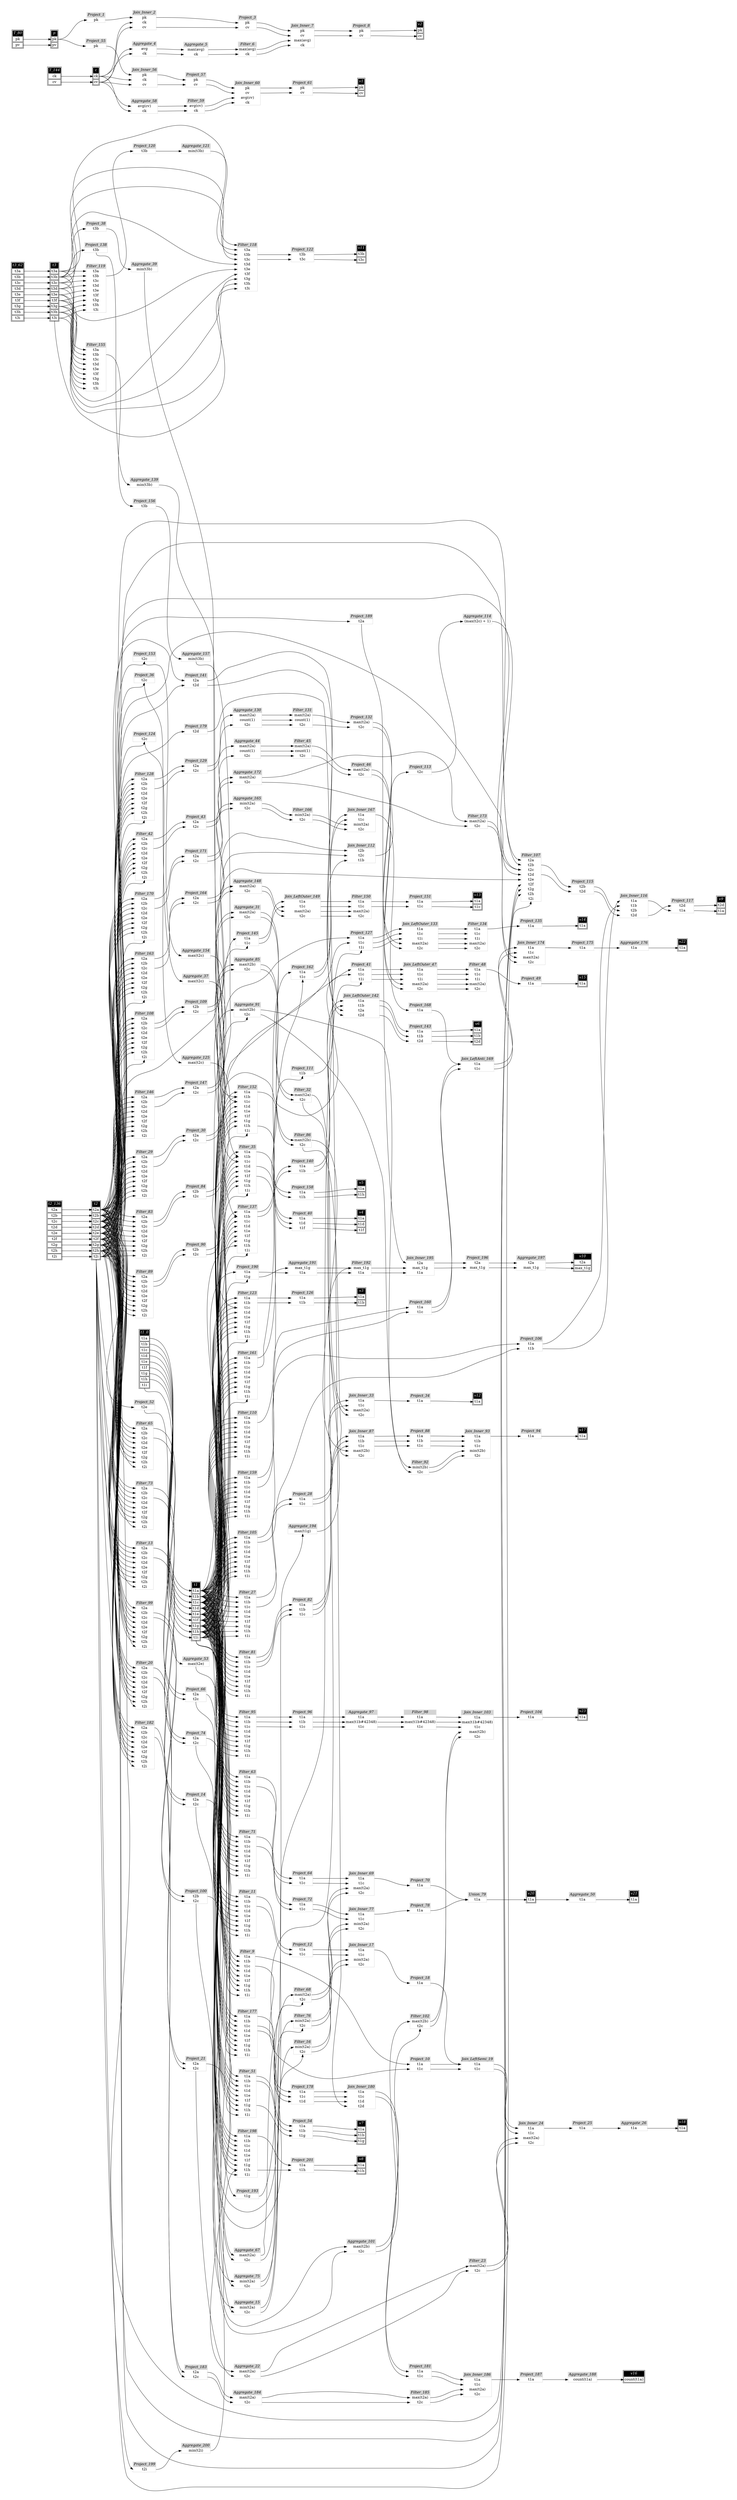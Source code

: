 // Automatically generated by SQLFlowTestSuite


digraph {
  graph [pad="0.5" nodesep="0.5" ranksep="1" fontname="Helvetica" rankdir=LR];
  node [shape=plaintext]

  
"Aggregate_101" [label=<
<table color="lightgray" border="1" cellborder="0" cellspacing="0">
  <tr><td bgcolor="lightgray" port="nodeName"><i>Aggregate_101</i></td></tr>
  <tr><td port="0">max(t2b)</td></tr>
<tr><td port="1">t2c</td></tr>
</table>>];
       

"Aggregate_114" [label=<
<table color="lightgray" border="1" cellborder="0" cellspacing="0">
  <tr><td bgcolor="lightgray" port="nodeName"><i>Aggregate_114</i></td></tr>
  <tr><td port="0">(max(t2c) + 1)</td></tr>
</table>>];
       

"Aggregate_121" [label=<
<table color="lightgray" border="1" cellborder="0" cellspacing="0">
  <tr><td bgcolor="lightgray" port="nodeName"><i>Aggregate_121</i></td></tr>
  <tr><td port="0">min(t3b)</td></tr>
</table>>];
       

"Aggregate_125" [label=<
<table color="lightgray" border="1" cellborder="0" cellspacing="0">
  <tr><td bgcolor="lightgray" port="nodeName"><i>Aggregate_125</i></td></tr>
  <tr><td port="0">max(t2c)</td></tr>
</table>>];
       

"Aggregate_130" [label=<
<table color="lightgray" border="1" cellborder="0" cellspacing="0">
  <tr><td bgcolor="lightgray" port="nodeName"><i>Aggregate_130</i></td></tr>
  <tr><td port="0">max(t2a)</td></tr>
<tr><td port="1">count(1)</td></tr>
<tr><td port="2">t2c</td></tr>
</table>>];
       

"Aggregate_139" [label=<
<table color="lightgray" border="1" cellborder="0" cellspacing="0">
  <tr><td bgcolor="lightgray" port="nodeName"><i>Aggregate_139</i></td></tr>
  <tr><td port="0">min(t3b)</td></tr>
</table>>];
       

"Aggregate_148" [label=<
<table color="lightgray" border="1" cellborder="0" cellspacing="0">
  <tr><td bgcolor="lightgray" port="nodeName"><i>Aggregate_148</i></td></tr>
  <tr><td port="0">max(t2a)</td></tr>
<tr><td port="1">t2c</td></tr>
</table>>];
       

"Aggregate_15" [label=<
<table color="lightgray" border="1" cellborder="0" cellspacing="0">
  <tr><td bgcolor="lightgray" port="nodeName"><i>Aggregate_15</i></td></tr>
  <tr><td port="0">min(t2a)</td></tr>
<tr><td port="1">t2c</td></tr>
</table>>];
       

"Aggregate_154" [label=<
<table color="lightgray" border="1" cellborder="0" cellspacing="0">
  <tr><td bgcolor="lightgray" port="nodeName"><i>Aggregate_154</i></td></tr>
  <tr><td port="0">max(t2c)</td></tr>
</table>>];
       

"Aggregate_157" [label=<
<table color="lightgray" border="1" cellborder="0" cellspacing="0">
  <tr><td bgcolor="lightgray" port="nodeName"><i>Aggregate_157</i></td></tr>
  <tr><td port="0">min(t3b)</td></tr>
</table>>];
       

"Aggregate_165" [label=<
<table color="lightgray" border="1" cellborder="0" cellspacing="0">
  <tr><td bgcolor="lightgray" port="nodeName"><i>Aggregate_165</i></td></tr>
  <tr><td port="0">min(t2a)</td></tr>
<tr><td port="1">t2c</td></tr>
</table>>];
       

"Aggregate_172" [label=<
<table color="lightgray" border="1" cellborder="0" cellspacing="0">
  <tr><td bgcolor="lightgray" port="nodeName"><i>Aggregate_172</i></td></tr>
  <tr><td port="0">max(t2a)</td></tr>
<tr><td port="1">t2c</td></tr>
</table>>];
       

"Aggregate_176" [label=<
<table color="lightgray" border="1" cellborder="0" cellspacing="0">
  <tr><td bgcolor="lightgray" port="nodeName"><i>Aggregate_176</i></td></tr>
  <tr><td port="0">t1a</td></tr>
</table>>];
       

"Aggregate_184" [label=<
<table color="lightgray" border="1" cellborder="0" cellspacing="0">
  <tr><td bgcolor="lightgray" port="nodeName"><i>Aggregate_184</i></td></tr>
  <tr><td port="0">max(t2a)</td></tr>
<tr><td port="1">t2c</td></tr>
</table>>];
       

"Aggregate_188" [label=<
<table color="lightgray" border="1" cellborder="0" cellspacing="0">
  <tr><td bgcolor="lightgray" port="nodeName"><i>Aggregate_188</i></td></tr>
  <tr><td port="0">count(t1a)</td></tr>
</table>>];
       

"Aggregate_191" [label=<
<table color="lightgray" border="1" cellborder="0" cellspacing="0">
  <tr><td bgcolor="lightgray" port="nodeName"><i>Aggregate_191</i></td></tr>
  <tr><td port="0">max_t1g</td></tr>
<tr><td port="1">t1a</td></tr>
</table>>];
       

"Aggregate_194" [label=<
<table color="lightgray" border="1" cellborder="0" cellspacing="0">
  <tr><td bgcolor="lightgray" port="nodeName"><i>Aggregate_194</i></td></tr>
  <tr><td port="0">max(t1g)</td></tr>
</table>>];
       

"Aggregate_197" [label=<
<table color="lightgray" border="1" cellborder="0" cellspacing="0">
  <tr><td bgcolor="lightgray" port="nodeName"><i>Aggregate_197</i></td></tr>
  <tr><td port="0">t2a</td></tr>
<tr><td port="1">max_t1g</td></tr>
</table>>];
       

"Aggregate_200" [label=<
<table color="lightgray" border="1" cellborder="0" cellspacing="0">
  <tr><td bgcolor="lightgray" port="nodeName"><i>Aggregate_200</i></td></tr>
  <tr><td port="0">min(t2i)</td></tr>
</table>>];
       

"Aggregate_22" [label=<
<table color="lightgray" border="1" cellborder="0" cellspacing="0">
  <tr><td bgcolor="lightgray" port="nodeName"><i>Aggregate_22</i></td></tr>
  <tr><td port="0">max(t2a)</td></tr>
<tr><td port="1">t2c</td></tr>
</table>>];
       

"Aggregate_26" [label=<
<table color="lightgray" border="1" cellborder="0" cellspacing="0">
  <tr><td bgcolor="lightgray" port="nodeName"><i>Aggregate_26</i></td></tr>
  <tr><td port="0">t1a</td></tr>
</table>>];
       

"Aggregate_31" [label=<
<table color="lightgray" border="1" cellborder="0" cellspacing="0">
  <tr><td bgcolor="lightgray" port="nodeName"><i>Aggregate_31</i></td></tr>
  <tr><td port="0">max(t2a)</td></tr>
<tr><td port="1">t2c</td></tr>
</table>>];
       

"Aggregate_37" [label=<
<table color="lightgray" border="1" cellborder="0" cellspacing="0">
  <tr><td bgcolor="lightgray" port="nodeName"><i>Aggregate_37</i></td></tr>
  <tr><td port="0">max(t2c)</td></tr>
</table>>];
       

"Aggregate_39" [label=<
<table color="lightgray" border="1" cellborder="0" cellspacing="0">
  <tr><td bgcolor="lightgray" port="nodeName"><i>Aggregate_39</i></td></tr>
  <tr><td port="0">min(t3b)</td></tr>
</table>>];
       

"Aggregate_4" [label=<
<table color="lightgray" border="1" cellborder="0" cellspacing="0">
  <tr><td bgcolor="lightgray" port="nodeName"><i>Aggregate_4</i></td></tr>
  <tr><td port="0">avg</td></tr>
<tr><td port="1">ck</td></tr>
</table>>];
       

"Aggregate_44" [label=<
<table color="lightgray" border="1" cellborder="0" cellspacing="0">
  <tr><td bgcolor="lightgray" port="nodeName"><i>Aggregate_44</i></td></tr>
  <tr><td port="0">max(t2a)</td></tr>
<tr><td port="1">count(1)</td></tr>
<tr><td port="2">t2c</td></tr>
</table>>];
       

"Aggregate_5" [label=<
<table color="lightgray" border="1" cellborder="0" cellspacing="0">
  <tr><td bgcolor="lightgray" port="nodeName"><i>Aggregate_5</i></td></tr>
  <tr><td port="0">max(avg)</td></tr>
<tr><td port="1">ck</td></tr>
</table>>];
       

"Aggregate_50" [label=<
<table color="lightgray" border="1" cellborder="0" cellspacing="0">
  <tr><td bgcolor="lightgray" port="nodeName"><i>Aggregate_50</i></td></tr>
  <tr><td port="0">t1a</td></tr>
</table>>];
       

"Aggregate_53" [label=<
<table color="lightgray" border="1" cellborder="0" cellspacing="0">
  <tr><td bgcolor="lightgray" port="nodeName"><i>Aggregate_53</i></td></tr>
  <tr><td port="0">max(t2e)</td></tr>
</table>>];
       

"Aggregate_58" [label=<
<table color="lightgray" border="1" cellborder="0" cellspacing="0">
  <tr><td bgcolor="lightgray" port="nodeName"><i>Aggregate_58</i></td></tr>
  <tr><td port="0">avg(cv)</td></tr>
<tr><td port="1">ck</td></tr>
</table>>];
       

"Aggregate_67" [label=<
<table color="lightgray" border="1" cellborder="0" cellspacing="0">
  <tr><td bgcolor="lightgray" port="nodeName"><i>Aggregate_67</i></td></tr>
  <tr><td port="0">max(t2a)</td></tr>
<tr><td port="1">t2c</td></tr>
</table>>];
       

"Aggregate_75" [label=<
<table color="lightgray" border="1" cellborder="0" cellspacing="0">
  <tr><td bgcolor="lightgray" port="nodeName"><i>Aggregate_75</i></td></tr>
  <tr><td port="0">min(t2a)</td></tr>
<tr><td port="1">t2c</td></tr>
</table>>];
       

"Aggregate_85" [label=<
<table color="lightgray" border="1" cellborder="0" cellspacing="0">
  <tr><td bgcolor="lightgray" port="nodeName"><i>Aggregate_85</i></td></tr>
  <tr><td port="0">max(t2b)</td></tr>
<tr><td port="1">t2c</td></tr>
</table>>];
       

"Aggregate_91" [label=<
<table color="lightgray" border="1" cellborder="0" cellspacing="0">
  <tr><td bgcolor="lightgray" port="nodeName"><i>Aggregate_91</i></td></tr>
  <tr><td port="0">min(t2b)</td></tr>
<tr><td port="1">t2c</td></tr>
</table>>];
       

"Aggregate_97" [label=<
<table color="lightgray" border="1" cellborder="0" cellspacing="0">
  <tr><td bgcolor="lightgray" port="nodeName"><i>Aggregate_97</i></td></tr>
  <tr><td port="0">t1a</td></tr>
<tr><td port="1">max(t1b#42348)</td></tr>
<tr><td port="2">t1c</td></tr>
</table>>];
       

"Filter_102" [label=<
<table color="lightgray" border="1" cellborder="0" cellspacing="0">
  <tr><td bgcolor="lightgray" port="nodeName"><i>Filter_102</i></td></tr>
  <tr><td port="0">max(t2b)</td></tr>
<tr><td port="1">t2c</td></tr>
</table>>];
       

"Filter_105" [label=<
<table color="lightgray" border="1" cellborder="0" cellspacing="0">
  <tr><td bgcolor="lightgray" port="nodeName"><i>Filter_105</i></td></tr>
  <tr><td port="0">t1a</td></tr>
<tr><td port="1">t1b</td></tr>
<tr><td port="2">t1c</td></tr>
<tr><td port="3">t1d</td></tr>
<tr><td port="4">t1e</td></tr>
<tr><td port="5">t1f</td></tr>
<tr><td port="6">t1g</td></tr>
<tr><td port="7">t1h</td></tr>
<tr><td port="8">t1i</td></tr>
</table>>];
       

"Filter_107" [label=<
<table color="lightgray" border="1" cellborder="0" cellspacing="0">
  <tr><td bgcolor="lightgray" port="nodeName"><i>Filter_107</i></td></tr>
  <tr><td port="0">t2a</td></tr>
<tr><td port="1">t2b</td></tr>
<tr><td port="2">t2c</td></tr>
<tr><td port="3">t2d</td></tr>
<tr><td port="4">t2e</td></tr>
<tr><td port="5">t2f</td></tr>
<tr><td port="6">t2g</td></tr>
<tr><td port="7">t2h</td></tr>
<tr><td port="8">t2i</td></tr>
</table>>];
       

"Filter_108" [label=<
<table color="lightgray" border="1" cellborder="0" cellspacing="0">
  <tr><td bgcolor="lightgray" port="nodeName"><i>Filter_108</i></td></tr>
  <tr><td port="0">t2a</td></tr>
<tr><td port="1">t2b</td></tr>
<tr><td port="2">t2c</td></tr>
<tr><td port="3">t2d</td></tr>
<tr><td port="4">t2e</td></tr>
<tr><td port="5">t2f</td></tr>
<tr><td port="6">t2g</td></tr>
<tr><td port="7">t2h</td></tr>
<tr><td port="8">t2i</td></tr>
</table>>];
       

"Filter_11" [label=<
<table color="lightgray" border="1" cellborder="0" cellspacing="0">
  <tr><td bgcolor="lightgray" port="nodeName"><i>Filter_11</i></td></tr>
  <tr><td port="0">t1a</td></tr>
<tr><td port="1">t1b</td></tr>
<tr><td port="2">t1c</td></tr>
<tr><td port="3">t1d</td></tr>
<tr><td port="4">t1e</td></tr>
<tr><td port="5">t1f</td></tr>
<tr><td port="6">t1g</td></tr>
<tr><td port="7">t1h</td></tr>
<tr><td port="8">t1i</td></tr>
</table>>];
       

"Filter_110" [label=<
<table color="lightgray" border="1" cellborder="0" cellspacing="0">
  <tr><td bgcolor="lightgray" port="nodeName"><i>Filter_110</i></td></tr>
  <tr><td port="0">t1a</td></tr>
<tr><td port="1">t1b</td></tr>
<tr><td port="2">t1c</td></tr>
<tr><td port="3">t1d</td></tr>
<tr><td port="4">t1e</td></tr>
<tr><td port="5">t1f</td></tr>
<tr><td port="6">t1g</td></tr>
<tr><td port="7">t1h</td></tr>
<tr><td port="8">t1i</td></tr>
</table>>];
       

"Filter_118" [label=<
<table color="lightgray" border="1" cellborder="0" cellspacing="0">
  <tr><td bgcolor="lightgray" port="nodeName"><i>Filter_118</i></td></tr>
  <tr><td port="0">t3a</td></tr>
<tr><td port="1">t3b</td></tr>
<tr><td port="2">t3c</td></tr>
<tr><td port="3">t3d</td></tr>
<tr><td port="4">t3e</td></tr>
<tr><td port="5">t3f</td></tr>
<tr><td port="6">t3g</td></tr>
<tr><td port="7">t3h</td></tr>
<tr><td port="8">t3i</td></tr>
</table>>];
       

"Filter_119" [label=<
<table color="lightgray" border="1" cellborder="0" cellspacing="0">
  <tr><td bgcolor="lightgray" port="nodeName"><i>Filter_119</i></td></tr>
  <tr><td port="0">t3a</td></tr>
<tr><td port="1">t3b</td></tr>
<tr><td port="2">t3c</td></tr>
<tr><td port="3">t3d</td></tr>
<tr><td port="4">t3e</td></tr>
<tr><td port="5">t3f</td></tr>
<tr><td port="6">t3g</td></tr>
<tr><td port="7">t3h</td></tr>
<tr><td port="8">t3i</td></tr>
</table>>];
       

"Filter_123" [label=<
<table color="lightgray" border="1" cellborder="0" cellspacing="0">
  <tr><td bgcolor="lightgray" port="nodeName"><i>Filter_123</i></td></tr>
  <tr><td port="0">t1a</td></tr>
<tr><td port="1">t1b</td></tr>
<tr><td port="2">t1c</td></tr>
<tr><td port="3">t1d</td></tr>
<tr><td port="4">t1e</td></tr>
<tr><td port="5">t1f</td></tr>
<tr><td port="6">t1g</td></tr>
<tr><td port="7">t1h</td></tr>
<tr><td port="8">t1i</td></tr>
</table>>];
       

"Filter_128" [label=<
<table color="lightgray" border="1" cellborder="0" cellspacing="0">
  <tr><td bgcolor="lightgray" port="nodeName"><i>Filter_128</i></td></tr>
  <tr><td port="0">t2a</td></tr>
<tr><td port="1">t2b</td></tr>
<tr><td port="2">t2c</td></tr>
<tr><td port="3">t2d</td></tr>
<tr><td port="4">t2e</td></tr>
<tr><td port="5">t2f</td></tr>
<tr><td port="6">t2g</td></tr>
<tr><td port="7">t2h</td></tr>
<tr><td port="8">t2i</td></tr>
</table>>];
       

"Filter_13" [label=<
<table color="lightgray" border="1" cellborder="0" cellspacing="0">
  <tr><td bgcolor="lightgray" port="nodeName"><i>Filter_13</i></td></tr>
  <tr><td port="0">t2a</td></tr>
<tr><td port="1">t2b</td></tr>
<tr><td port="2">t2c</td></tr>
<tr><td port="3">t2d</td></tr>
<tr><td port="4">t2e</td></tr>
<tr><td port="5">t2f</td></tr>
<tr><td port="6">t2g</td></tr>
<tr><td port="7">t2h</td></tr>
<tr><td port="8">t2i</td></tr>
</table>>];
       

"Filter_131" [label=<
<table color="lightgray" border="1" cellborder="0" cellspacing="0">
  <tr><td bgcolor="lightgray" port="nodeName"><i>Filter_131</i></td></tr>
  <tr><td port="0">max(t2a)</td></tr>
<tr><td port="1">count(1)</td></tr>
<tr><td port="2">t2c</td></tr>
</table>>];
       

"Filter_134" [label=<
<table color="lightgray" border="1" cellborder="0" cellspacing="0">
  <tr><td bgcolor="lightgray" port="nodeName"><i>Filter_134</i></td></tr>
  <tr><td port="0">t1a</td></tr>
<tr><td port="1">t1c</td></tr>
<tr><td port="2">t1i</td></tr>
<tr><td port="3">max(t2a)</td></tr>
<tr><td port="4">t2c</td></tr>
</table>>];
       

"Filter_137" [label=<
<table color="lightgray" border="1" cellborder="0" cellspacing="0">
  <tr><td bgcolor="lightgray" port="nodeName"><i>Filter_137</i></td></tr>
  <tr><td port="0">t1a</td></tr>
<tr><td port="1">t1b</td></tr>
<tr><td port="2">t1c</td></tr>
<tr><td port="3">t1d</td></tr>
<tr><td port="4">t1e</td></tr>
<tr><td port="5">t1f</td></tr>
<tr><td port="6">t1g</td></tr>
<tr><td port="7">t1h</td></tr>
<tr><td port="8">t1i</td></tr>
</table>>];
       

"Filter_146" [label=<
<table color="lightgray" border="1" cellborder="0" cellspacing="0">
  <tr><td bgcolor="lightgray" port="nodeName"><i>Filter_146</i></td></tr>
  <tr><td port="0">t2a</td></tr>
<tr><td port="1">t2b</td></tr>
<tr><td port="2">t2c</td></tr>
<tr><td port="3">t2d</td></tr>
<tr><td port="4">t2e</td></tr>
<tr><td port="5">t2f</td></tr>
<tr><td port="6">t2g</td></tr>
<tr><td port="7">t2h</td></tr>
<tr><td port="8">t2i</td></tr>
</table>>];
       

"Filter_150" [label=<
<table color="lightgray" border="1" cellborder="0" cellspacing="0">
  <tr><td bgcolor="lightgray" port="nodeName"><i>Filter_150</i></td></tr>
  <tr><td port="0">t1a</td></tr>
<tr><td port="1">t1c</td></tr>
<tr><td port="2">max(t2a)</td></tr>
<tr><td port="3">t2c</td></tr>
</table>>];
       

"Filter_152" [label=<
<table color="lightgray" border="1" cellborder="0" cellspacing="0">
  <tr><td bgcolor="lightgray" port="nodeName"><i>Filter_152</i></td></tr>
  <tr><td port="0">t1a</td></tr>
<tr><td port="1">t1b</td></tr>
<tr><td port="2">t1c</td></tr>
<tr><td port="3">t1d</td></tr>
<tr><td port="4">t1e</td></tr>
<tr><td port="5">t1f</td></tr>
<tr><td port="6">t1g</td></tr>
<tr><td port="7">t1h</td></tr>
<tr><td port="8">t1i</td></tr>
</table>>];
       

"Filter_155" [label=<
<table color="lightgray" border="1" cellborder="0" cellspacing="0">
  <tr><td bgcolor="lightgray" port="nodeName"><i>Filter_155</i></td></tr>
  <tr><td port="0">t3a</td></tr>
<tr><td port="1">t3b</td></tr>
<tr><td port="2">t3c</td></tr>
<tr><td port="3">t3d</td></tr>
<tr><td port="4">t3e</td></tr>
<tr><td port="5">t3f</td></tr>
<tr><td port="6">t3g</td></tr>
<tr><td port="7">t3h</td></tr>
<tr><td port="8">t3i</td></tr>
</table>>];
       

"Filter_159" [label=<
<table color="lightgray" border="1" cellborder="0" cellspacing="0">
  <tr><td bgcolor="lightgray" port="nodeName"><i>Filter_159</i></td></tr>
  <tr><td port="0">t1a</td></tr>
<tr><td port="1">t1b</td></tr>
<tr><td port="2">t1c</td></tr>
<tr><td port="3">t1d</td></tr>
<tr><td port="4">t1e</td></tr>
<tr><td port="5">t1f</td></tr>
<tr><td port="6">t1g</td></tr>
<tr><td port="7">t1h</td></tr>
<tr><td port="8">t1i</td></tr>
</table>>];
       

"Filter_16" [label=<
<table color="lightgray" border="1" cellborder="0" cellspacing="0">
  <tr><td bgcolor="lightgray" port="nodeName"><i>Filter_16</i></td></tr>
  <tr><td port="0">min(t2a)</td></tr>
<tr><td port="1">t2c</td></tr>
</table>>];
       

"Filter_161" [label=<
<table color="lightgray" border="1" cellborder="0" cellspacing="0">
  <tr><td bgcolor="lightgray" port="nodeName"><i>Filter_161</i></td></tr>
  <tr><td port="0">t1a</td></tr>
<tr><td port="1">t1b</td></tr>
<tr><td port="2">t1c</td></tr>
<tr><td port="3">t1d</td></tr>
<tr><td port="4">t1e</td></tr>
<tr><td port="5">t1f</td></tr>
<tr><td port="6">t1g</td></tr>
<tr><td port="7">t1h</td></tr>
<tr><td port="8">t1i</td></tr>
</table>>];
       

"Filter_163" [label=<
<table color="lightgray" border="1" cellborder="0" cellspacing="0">
  <tr><td bgcolor="lightgray" port="nodeName"><i>Filter_163</i></td></tr>
  <tr><td port="0">t2a</td></tr>
<tr><td port="1">t2b</td></tr>
<tr><td port="2">t2c</td></tr>
<tr><td port="3">t2d</td></tr>
<tr><td port="4">t2e</td></tr>
<tr><td port="5">t2f</td></tr>
<tr><td port="6">t2g</td></tr>
<tr><td port="7">t2h</td></tr>
<tr><td port="8">t2i</td></tr>
</table>>];
       

"Filter_166" [label=<
<table color="lightgray" border="1" cellborder="0" cellspacing="0">
  <tr><td bgcolor="lightgray" port="nodeName"><i>Filter_166</i></td></tr>
  <tr><td port="0">min(t2a)</td></tr>
<tr><td port="1">t2c</td></tr>
</table>>];
       

"Filter_170" [label=<
<table color="lightgray" border="1" cellborder="0" cellspacing="0">
  <tr><td bgcolor="lightgray" port="nodeName"><i>Filter_170</i></td></tr>
  <tr><td port="0">t2a</td></tr>
<tr><td port="1">t2b</td></tr>
<tr><td port="2">t2c</td></tr>
<tr><td port="3">t2d</td></tr>
<tr><td port="4">t2e</td></tr>
<tr><td port="5">t2f</td></tr>
<tr><td port="6">t2g</td></tr>
<tr><td port="7">t2h</td></tr>
<tr><td port="8">t2i</td></tr>
</table>>];
       

"Filter_173" [label=<
<table color="lightgray" border="1" cellborder="0" cellspacing="0">
  <tr><td bgcolor="lightgray" port="nodeName"><i>Filter_173</i></td></tr>
  <tr><td port="0">max(t2a)</td></tr>
<tr><td port="1">t2c</td></tr>
</table>>];
       

"Filter_177" [label=<
<table color="lightgray" border="1" cellborder="0" cellspacing="0">
  <tr><td bgcolor="lightgray" port="nodeName"><i>Filter_177</i></td></tr>
  <tr><td port="0">t1a</td></tr>
<tr><td port="1">t1b</td></tr>
<tr><td port="2">t1c</td></tr>
<tr><td port="3">t1d</td></tr>
<tr><td port="4">t1e</td></tr>
<tr><td port="5">t1f</td></tr>
<tr><td port="6">t1g</td></tr>
<tr><td port="7">t1h</td></tr>
<tr><td port="8">t1i</td></tr>
</table>>];
       

"Filter_182" [label=<
<table color="lightgray" border="1" cellborder="0" cellspacing="0">
  <tr><td bgcolor="lightgray" port="nodeName"><i>Filter_182</i></td></tr>
  <tr><td port="0">t2a</td></tr>
<tr><td port="1">t2b</td></tr>
<tr><td port="2">t2c</td></tr>
<tr><td port="3">t2d</td></tr>
<tr><td port="4">t2e</td></tr>
<tr><td port="5">t2f</td></tr>
<tr><td port="6">t2g</td></tr>
<tr><td port="7">t2h</td></tr>
<tr><td port="8">t2i</td></tr>
</table>>];
       

"Filter_185" [label=<
<table color="lightgray" border="1" cellborder="0" cellspacing="0">
  <tr><td bgcolor="lightgray" port="nodeName"><i>Filter_185</i></td></tr>
  <tr><td port="0">max(t2a)</td></tr>
<tr><td port="1">t2c</td></tr>
</table>>];
       

"Filter_192" [label=<
<table color="lightgray" border="1" cellborder="0" cellspacing="0">
  <tr><td bgcolor="lightgray" port="nodeName"><i>Filter_192</i></td></tr>
  <tr><td port="0">max_t1g</td></tr>
<tr><td port="1">t1a</td></tr>
</table>>];
       

"Filter_198" [label=<
<table color="lightgray" border="1" cellborder="0" cellspacing="0">
  <tr><td bgcolor="lightgray" port="nodeName"><i>Filter_198</i></td></tr>
  <tr><td port="0">t1a</td></tr>
<tr><td port="1">t1b</td></tr>
<tr><td port="2">t1c</td></tr>
<tr><td port="3">t1d</td></tr>
<tr><td port="4">t1e</td></tr>
<tr><td port="5">t1f</td></tr>
<tr><td port="6">t1g</td></tr>
<tr><td port="7">t1h</td></tr>
<tr><td port="8">t1i</td></tr>
</table>>];
       

"Filter_20" [label=<
<table color="lightgray" border="1" cellborder="0" cellspacing="0">
  <tr><td bgcolor="lightgray" port="nodeName"><i>Filter_20</i></td></tr>
  <tr><td port="0">t2a</td></tr>
<tr><td port="1">t2b</td></tr>
<tr><td port="2">t2c</td></tr>
<tr><td port="3">t2d</td></tr>
<tr><td port="4">t2e</td></tr>
<tr><td port="5">t2f</td></tr>
<tr><td port="6">t2g</td></tr>
<tr><td port="7">t2h</td></tr>
<tr><td port="8">t2i</td></tr>
</table>>];
       

"Filter_23" [label=<
<table color="lightgray" border="1" cellborder="0" cellspacing="0">
  <tr><td bgcolor="lightgray" port="nodeName"><i>Filter_23</i></td></tr>
  <tr><td port="0">max(t2a)</td></tr>
<tr><td port="1">t2c</td></tr>
</table>>];
       

"Filter_27" [label=<
<table color="lightgray" border="1" cellborder="0" cellspacing="0">
  <tr><td bgcolor="lightgray" port="nodeName"><i>Filter_27</i></td></tr>
  <tr><td port="0">t1a</td></tr>
<tr><td port="1">t1b</td></tr>
<tr><td port="2">t1c</td></tr>
<tr><td port="3">t1d</td></tr>
<tr><td port="4">t1e</td></tr>
<tr><td port="5">t1f</td></tr>
<tr><td port="6">t1g</td></tr>
<tr><td port="7">t1h</td></tr>
<tr><td port="8">t1i</td></tr>
</table>>];
       

"Filter_29" [label=<
<table color="lightgray" border="1" cellborder="0" cellspacing="0">
  <tr><td bgcolor="lightgray" port="nodeName"><i>Filter_29</i></td></tr>
  <tr><td port="0">t2a</td></tr>
<tr><td port="1">t2b</td></tr>
<tr><td port="2">t2c</td></tr>
<tr><td port="3">t2d</td></tr>
<tr><td port="4">t2e</td></tr>
<tr><td port="5">t2f</td></tr>
<tr><td port="6">t2g</td></tr>
<tr><td port="7">t2h</td></tr>
<tr><td port="8">t2i</td></tr>
</table>>];
       

"Filter_32" [label=<
<table color="lightgray" border="1" cellborder="0" cellspacing="0">
  <tr><td bgcolor="lightgray" port="nodeName"><i>Filter_32</i></td></tr>
  <tr><td port="0">max(t2a)</td></tr>
<tr><td port="1">t2c</td></tr>
</table>>];
       

"Filter_35" [label=<
<table color="lightgray" border="1" cellborder="0" cellspacing="0">
  <tr><td bgcolor="lightgray" port="nodeName"><i>Filter_35</i></td></tr>
  <tr><td port="0">t1a</td></tr>
<tr><td port="1">t1b</td></tr>
<tr><td port="2">t1c</td></tr>
<tr><td port="3">t1d</td></tr>
<tr><td port="4">t1e</td></tr>
<tr><td port="5">t1f</td></tr>
<tr><td port="6">t1g</td></tr>
<tr><td port="7">t1h</td></tr>
<tr><td port="8">t1i</td></tr>
</table>>];
       

"Filter_42" [label=<
<table color="lightgray" border="1" cellborder="0" cellspacing="0">
  <tr><td bgcolor="lightgray" port="nodeName"><i>Filter_42</i></td></tr>
  <tr><td port="0">t2a</td></tr>
<tr><td port="1">t2b</td></tr>
<tr><td port="2">t2c</td></tr>
<tr><td port="3">t2d</td></tr>
<tr><td port="4">t2e</td></tr>
<tr><td port="5">t2f</td></tr>
<tr><td port="6">t2g</td></tr>
<tr><td port="7">t2h</td></tr>
<tr><td port="8">t2i</td></tr>
</table>>];
       

"Filter_45" [label=<
<table color="lightgray" border="1" cellborder="0" cellspacing="0">
  <tr><td bgcolor="lightgray" port="nodeName"><i>Filter_45</i></td></tr>
  <tr><td port="0">max(t2a)</td></tr>
<tr><td port="1">count(1)</td></tr>
<tr><td port="2">t2c</td></tr>
</table>>];
       

"Filter_48" [label=<
<table color="lightgray" border="1" cellborder="0" cellspacing="0">
  <tr><td bgcolor="lightgray" port="nodeName"><i>Filter_48</i></td></tr>
  <tr><td port="0">t1a</td></tr>
<tr><td port="1">t1c</td></tr>
<tr><td port="2">t1i</td></tr>
<tr><td port="3">max(t2a)</td></tr>
<tr><td port="4">t2c</td></tr>
</table>>];
       

"Filter_51" [label=<
<table color="lightgray" border="1" cellborder="0" cellspacing="0">
  <tr><td bgcolor="lightgray" port="nodeName"><i>Filter_51</i></td></tr>
  <tr><td port="0">t1a</td></tr>
<tr><td port="1">t1b</td></tr>
<tr><td port="2">t1c</td></tr>
<tr><td port="3">t1d</td></tr>
<tr><td port="4">t1e</td></tr>
<tr><td port="5">t1f</td></tr>
<tr><td port="6">t1g</td></tr>
<tr><td port="7">t1h</td></tr>
<tr><td port="8">t1i</td></tr>
</table>>];
       

"Filter_59" [label=<
<table color="lightgray" border="1" cellborder="0" cellspacing="0">
  <tr><td bgcolor="lightgray" port="nodeName"><i>Filter_59</i></td></tr>
  <tr><td port="0">avg(cv)</td></tr>
<tr><td port="1">ck</td></tr>
</table>>];
       

"Filter_6" [label=<
<table color="lightgray" border="1" cellborder="0" cellspacing="0">
  <tr><td bgcolor="lightgray" port="nodeName"><i>Filter_6</i></td></tr>
  <tr><td port="0">max(avg)</td></tr>
<tr><td port="1">ck</td></tr>
</table>>];
       

"Filter_63" [label=<
<table color="lightgray" border="1" cellborder="0" cellspacing="0">
  <tr><td bgcolor="lightgray" port="nodeName"><i>Filter_63</i></td></tr>
  <tr><td port="0">t1a</td></tr>
<tr><td port="1">t1b</td></tr>
<tr><td port="2">t1c</td></tr>
<tr><td port="3">t1d</td></tr>
<tr><td port="4">t1e</td></tr>
<tr><td port="5">t1f</td></tr>
<tr><td port="6">t1g</td></tr>
<tr><td port="7">t1h</td></tr>
<tr><td port="8">t1i</td></tr>
</table>>];
       

"Filter_65" [label=<
<table color="lightgray" border="1" cellborder="0" cellspacing="0">
  <tr><td bgcolor="lightgray" port="nodeName"><i>Filter_65</i></td></tr>
  <tr><td port="0">t2a</td></tr>
<tr><td port="1">t2b</td></tr>
<tr><td port="2">t2c</td></tr>
<tr><td port="3">t2d</td></tr>
<tr><td port="4">t2e</td></tr>
<tr><td port="5">t2f</td></tr>
<tr><td port="6">t2g</td></tr>
<tr><td port="7">t2h</td></tr>
<tr><td port="8">t2i</td></tr>
</table>>];
       

"Filter_68" [label=<
<table color="lightgray" border="1" cellborder="0" cellspacing="0">
  <tr><td bgcolor="lightgray" port="nodeName"><i>Filter_68</i></td></tr>
  <tr><td port="0">max(t2a)</td></tr>
<tr><td port="1">t2c</td></tr>
</table>>];
       

"Filter_71" [label=<
<table color="lightgray" border="1" cellborder="0" cellspacing="0">
  <tr><td bgcolor="lightgray" port="nodeName"><i>Filter_71</i></td></tr>
  <tr><td port="0">t1a</td></tr>
<tr><td port="1">t1b</td></tr>
<tr><td port="2">t1c</td></tr>
<tr><td port="3">t1d</td></tr>
<tr><td port="4">t1e</td></tr>
<tr><td port="5">t1f</td></tr>
<tr><td port="6">t1g</td></tr>
<tr><td port="7">t1h</td></tr>
<tr><td port="8">t1i</td></tr>
</table>>];
       

"Filter_73" [label=<
<table color="lightgray" border="1" cellborder="0" cellspacing="0">
  <tr><td bgcolor="lightgray" port="nodeName"><i>Filter_73</i></td></tr>
  <tr><td port="0">t2a</td></tr>
<tr><td port="1">t2b</td></tr>
<tr><td port="2">t2c</td></tr>
<tr><td port="3">t2d</td></tr>
<tr><td port="4">t2e</td></tr>
<tr><td port="5">t2f</td></tr>
<tr><td port="6">t2g</td></tr>
<tr><td port="7">t2h</td></tr>
<tr><td port="8">t2i</td></tr>
</table>>];
       

"Filter_76" [label=<
<table color="lightgray" border="1" cellborder="0" cellspacing="0">
  <tr><td bgcolor="lightgray" port="nodeName"><i>Filter_76</i></td></tr>
  <tr><td port="0">min(t2a)</td></tr>
<tr><td port="1">t2c</td></tr>
</table>>];
       

"Filter_81" [label=<
<table color="lightgray" border="1" cellborder="0" cellspacing="0">
  <tr><td bgcolor="lightgray" port="nodeName"><i>Filter_81</i></td></tr>
  <tr><td port="0">t1a</td></tr>
<tr><td port="1">t1b</td></tr>
<tr><td port="2">t1c</td></tr>
<tr><td port="3">t1d</td></tr>
<tr><td port="4">t1e</td></tr>
<tr><td port="5">t1f</td></tr>
<tr><td port="6">t1g</td></tr>
<tr><td port="7">t1h</td></tr>
<tr><td port="8">t1i</td></tr>
</table>>];
       

"Filter_83" [label=<
<table color="lightgray" border="1" cellborder="0" cellspacing="0">
  <tr><td bgcolor="lightgray" port="nodeName"><i>Filter_83</i></td></tr>
  <tr><td port="0">t2a</td></tr>
<tr><td port="1">t2b</td></tr>
<tr><td port="2">t2c</td></tr>
<tr><td port="3">t2d</td></tr>
<tr><td port="4">t2e</td></tr>
<tr><td port="5">t2f</td></tr>
<tr><td port="6">t2g</td></tr>
<tr><td port="7">t2h</td></tr>
<tr><td port="8">t2i</td></tr>
</table>>];
       

"Filter_86" [label=<
<table color="lightgray" border="1" cellborder="0" cellspacing="0">
  <tr><td bgcolor="lightgray" port="nodeName"><i>Filter_86</i></td></tr>
  <tr><td port="0">max(t2b)</td></tr>
<tr><td port="1">t2c</td></tr>
</table>>];
       

"Filter_89" [label=<
<table color="lightgray" border="1" cellborder="0" cellspacing="0">
  <tr><td bgcolor="lightgray" port="nodeName"><i>Filter_89</i></td></tr>
  <tr><td port="0">t2a</td></tr>
<tr><td port="1">t2b</td></tr>
<tr><td port="2">t2c</td></tr>
<tr><td port="3">t2d</td></tr>
<tr><td port="4">t2e</td></tr>
<tr><td port="5">t2f</td></tr>
<tr><td port="6">t2g</td></tr>
<tr><td port="7">t2h</td></tr>
<tr><td port="8">t2i</td></tr>
</table>>];
       

"Filter_9" [label=<
<table color="lightgray" border="1" cellborder="0" cellspacing="0">
  <tr><td bgcolor="lightgray" port="nodeName"><i>Filter_9</i></td></tr>
  <tr><td port="0">t1a</td></tr>
<tr><td port="1">t1b</td></tr>
<tr><td port="2">t1c</td></tr>
<tr><td port="3">t1d</td></tr>
<tr><td port="4">t1e</td></tr>
<tr><td port="5">t1f</td></tr>
<tr><td port="6">t1g</td></tr>
<tr><td port="7">t1h</td></tr>
<tr><td port="8">t1i</td></tr>
</table>>];
       

"Filter_92" [label=<
<table color="lightgray" border="1" cellborder="0" cellspacing="0">
  <tr><td bgcolor="lightgray" port="nodeName"><i>Filter_92</i></td></tr>
  <tr><td port="0">min(t2b)</td></tr>
<tr><td port="1">t2c</td></tr>
</table>>];
       

"Filter_95" [label=<
<table color="lightgray" border="1" cellborder="0" cellspacing="0">
  <tr><td bgcolor="lightgray" port="nodeName"><i>Filter_95</i></td></tr>
  <tr><td port="0">t1a</td></tr>
<tr><td port="1">t1b</td></tr>
<tr><td port="2">t1c</td></tr>
<tr><td port="3">t1d</td></tr>
<tr><td port="4">t1e</td></tr>
<tr><td port="5">t1f</td></tr>
<tr><td port="6">t1g</td></tr>
<tr><td port="7">t1h</td></tr>
<tr><td port="8">t1i</td></tr>
</table>>];
       

"Filter_98" [label=<
<table color="lightgray" border="1" cellborder="0" cellspacing="0">
  <tr><td bgcolor="lightgray" port="nodeName"><i>Filter_98</i></td></tr>
  <tr><td port="0">t1a</td></tr>
<tr><td port="1">max(t1b#42348)</td></tr>
<tr><td port="2">t1c</td></tr>
</table>>];
       

"Filter_99" [label=<
<table color="lightgray" border="1" cellborder="0" cellspacing="0">
  <tr><td bgcolor="lightgray" port="nodeName"><i>Filter_99</i></td></tr>
  <tr><td port="0">t2a</td></tr>
<tr><td port="1">t2b</td></tr>
<tr><td port="2">t2c</td></tr>
<tr><td port="3">t2d</td></tr>
<tr><td port="4">t2e</td></tr>
<tr><td port="5">t2f</td></tr>
<tr><td port="6">t2g</td></tr>
<tr><td port="7">t2h</td></tr>
<tr><td port="8">t2i</td></tr>
</table>>];
       

"Join_Inner_103" [label=<
<table color="lightgray" border="1" cellborder="0" cellspacing="0">
  <tr><td bgcolor="lightgray" port="nodeName"><i>Join_Inner_103</i></td></tr>
  <tr><td port="0">t1a</td></tr>
<tr><td port="1">max(t1b#42348)</td></tr>
<tr><td port="2">t1c</td></tr>
<tr><td port="3">max(t2b)</td></tr>
<tr><td port="4">t2c</td></tr>
</table>>];
       

"Join_Inner_112" [label=<
<table color="lightgray" border="1" cellborder="0" cellspacing="0">
  <tr><td bgcolor="lightgray" port="nodeName"><i>Join_Inner_112</i></td></tr>
  <tr><td port="0">t2b</td></tr>
<tr><td port="1">t2c</td></tr>
<tr><td port="2">t1b</td></tr>
</table>>];
       

"Join_Inner_116" [label=<
<table color="lightgray" border="1" cellborder="0" cellspacing="0">
  <tr><td bgcolor="lightgray" port="nodeName"><i>Join_Inner_116</i></td></tr>
  <tr><td port="0">t1a</td></tr>
<tr><td port="1">t1b</td></tr>
<tr><td port="2">t2b</td></tr>
<tr><td port="3">t2d</td></tr>
</table>>];
       

"Join_Inner_167" [label=<
<table color="lightgray" border="1" cellborder="0" cellspacing="0">
  <tr><td bgcolor="lightgray" port="nodeName"><i>Join_Inner_167</i></td></tr>
  <tr><td port="0">t1a</td></tr>
<tr><td port="1">t1c</td></tr>
<tr><td port="2">min(t2a)</td></tr>
<tr><td port="3">t2c</td></tr>
</table>>];
       

"Join_Inner_17" [label=<
<table color="lightgray" border="1" cellborder="0" cellspacing="0">
  <tr><td bgcolor="lightgray" port="nodeName"><i>Join_Inner_17</i></td></tr>
  <tr><td port="0">t1a</td></tr>
<tr><td port="1">t1c</td></tr>
<tr><td port="2">min(t2a)</td></tr>
<tr><td port="3">t2c</td></tr>
</table>>];
       

"Join_Inner_174" [label=<
<table color="lightgray" border="1" cellborder="0" cellspacing="0">
  <tr><td bgcolor="lightgray" port="nodeName"><i>Join_Inner_174</i></td></tr>
  <tr><td port="0">t1a</td></tr>
<tr><td port="1">t1c</td></tr>
<tr><td port="2">max(t2a)</td></tr>
<tr><td port="3">t2c</td></tr>
</table>>];
       

"Join_Inner_180" [label=<
<table color="lightgray" border="1" cellborder="0" cellspacing="0">
  <tr><td bgcolor="lightgray" port="nodeName"><i>Join_Inner_180</i></td></tr>
  <tr><td port="0">t1a</td></tr>
<tr><td port="1">t1c</td></tr>
<tr><td port="2">t1d</td></tr>
<tr><td port="3">t2d</td></tr>
</table>>];
       

"Join_Inner_186" [label=<
<table color="lightgray" border="1" cellborder="0" cellspacing="0">
  <tr><td bgcolor="lightgray" port="nodeName"><i>Join_Inner_186</i></td></tr>
  <tr><td port="0">t1a</td></tr>
<tr><td port="1">t1c</td></tr>
<tr><td port="2">max(t2a)</td></tr>
<tr><td port="3">t2c</td></tr>
</table>>];
       

"Join_Inner_195" [label=<
<table color="lightgray" border="1" cellborder="0" cellspacing="0">
  <tr><td bgcolor="lightgray" port="nodeName"><i>Join_Inner_195</i></td></tr>
  <tr><td port="0">t2a</td></tr>
<tr><td port="1">max_t1g</td></tr>
<tr><td port="2">t1a</td></tr>
</table>>];
       

"Join_Inner_2" [label=<
<table color="lightgray" border="1" cellborder="0" cellspacing="0">
  <tr><td bgcolor="lightgray" port="nodeName"><i>Join_Inner_2</i></td></tr>
  <tr><td port="0">pk</td></tr>
<tr><td port="1">ck</td></tr>
<tr><td port="2">cv</td></tr>
</table>>];
       

"Join_Inner_24" [label=<
<table color="lightgray" border="1" cellborder="0" cellspacing="0">
  <tr><td bgcolor="lightgray" port="nodeName"><i>Join_Inner_24</i></td></tr>
  <tr><td port="0">t1a</td></tr>
<tr><td port="1">t1c</td></tr>
<tr><td port="2">max(t2a)</td></tr>
<tr><td port="3">t2c</td></tr>
</table>>];
       

"Join_Inner_33" [label=<
<table color="lightgray" border="1" cellborder="0" cellspacing="0">
  <tr><td bgcolor="lightgray" port="nodeName"><i>Join_Inner_33</i></td></tr>
  <tr><td port="0">t1a</td></tr>
<tr><td port="1">t1c</td></tr>
<tr><td port="2">max(t2a)</td></tr>
<tr><td port="3">t2c</td></tr>
</table>>];
       

"Join_Inner_56" [label=<
<table color="lightgray" border="1" cellborder="0" cellspacing="0">
  <tr><td bgcolor="lightgray" port="nodeName"><i>Join_Inner_56</i></td></tr>
  <tr><td port="0">pk</td></tr>
<tr><td port="1">ck</td></tr>
<tr><td port="2">cv</td></tr>
</table>>];
       

"Join_Inner_60" [label=<
<table color="lightgray" border="1" cellborder="0" cellspacing="0">
  <tr><td bgcolor="lightgray" port="nodeName"><i>Join_Inner_60</i></td></tr>
  <tr><td port="0">pk</td></tr>
<tr><td port="1">cv</td></tr>
<tr><td port="2">avg(cv)</td></tr>
<tr><td port="3">ck</td></tr>
</table>>];
       

"Join_Inner_69" [label=<
<table color="lightgray" border="1" cellborder="0" cellspacing="0">
  <tr><td bgcolor="lightgray" port="nodeName"><i>Join_Inner_69</i></td></tr>
  <tr><td port="0">t1a</td></tr>
<tr><td port="1">t1c</td></tr>
<tr><td port="2">max(t2a)</td></tr>
<tr><td port="3">t2c</td></tr>
</table>>];
       

"Join_Inner_7" [label=<
<table color="lightgray" border="1" cellborder="0" cellspacing="0">
  <tr><td bgcolor="lightgray" port="nodeName"><i>Join_Inner_7</i></td></tr>
  <tr><td port="0">pk</td></tr>
<tr><td port="1">cv</td></tr>
<tr><td port="2">max(avg)</td></tr>
<tr><td port="3">ck</td></tr>
</table>>];
       

"Join_Inner_77" [label=<
<table color="lightgray" border="1" cellborder="0" cellspacing="0">
  <tr><td bgcolor="lightgray" port="nodeName"><i>Join_Inner_77</i></td></tr>
  <tr><td port="0">t1a</td></tr>
<tr><td port="1">t1c</td></tr>
<tr><td port="2">min(t2a)</td></tr>
<tr><td port="3">t2c</td></tr>
</table>>];
       

"Join_Inner_87" [label=<
<table color="lightgray" border="1" cellborder="0" cellspacing="0">
  <tr><td bgcolor="lightgray" port="nodeName"><i>Join_Inner_87</i></td></tr>
  <tr><td port="0">t1a</td></tr>
<tr><td port="1">t1b</td></tr>
<tr><td port="2">t1c</td></tr>
<tr><td port="3">max(t2b)</td></tr>
<tr><td port="4">t2c</td></tr>
</table>>];
       

"Join_Inner_93" [label=<
<table color="lightgray" border="1" cellborder="0" cellspacing="0">
  <tr><td bgcolor="lightgray" port="nodeName"><i>Join_Inner_93</i></td></tr>
  <tr><td port="0">t1a</td></tr>
<tr><td port="1">t1b</td></tr>
<tr><td port="2">t1c</td></tr>
<tr><td port="3">min(t2b)</td></tr>
<tr><td port="4">t2c</td></tr>
</table>>];
       

"Join_LeftAnti_169" [label=<
<table color="lightgray" border="1" cellborder="0" cellspacing="0">
  <tr><td bgcolor="lightgray" port="nodeName"><i>Join_LeftAnti_169</i></td></tr>
  <tr><td port="0">t1a</td></tr>
<tr><td port="1">t1c</td></tr>
</table>>];
       

"Join_LeftOuter_133" [label=<
<table color="lightgray" border="1" cellborder="0" cellspacing="0">
  <tr><td bgcolor="lightgray" port="nodeName"><i>Join_LeftOuter_133</i></td></tr>
  <tr><td port="0">t1a</td></tr>
<tr><td port="1">t1c</td></tr>
<tr><td port="2">t1i</td></tr>
<tr><td port="3">max(t2a)</td></tr>
<tr><td port="4">t2c</td></tr>
</table>>];
       

"Join_LeftOuter_142" [label=<
<table color="lightgray" border="1" cellborder="0" cellspacing="0">
  <tr><td bgcolor="lightgray" port="nodeName"><i>Join_LeftOuter_142</i></td></tr>
  <tr><td port="0">t1a</td></tr>
<tr><td port="1">t1b</td></tr>
<tr><td port="2">t2a</td></tr>
<tr><td port="3">t2d</td></tr>
</table>>];
       

"Join_LeftOuter_149" [label=<
<table color="lightgray" border="1" cellborder="0" cellspacing="0">
  <tr><td bgcolor="lightgray" port="nodeName"><i>Join_LeftOuter_149</i></td></tr>
  <tr><td port="0">t1a</td></tr>
<tr><td port="1">t1c</td></tr>
<tr><td port="2">max(t2a)</td></tr>
<tr><td port="3">t2c</td></tr>
</table>>];
       

"Join_LeftOuter_47" [label=<
<table color="lightgray" border="1" cellborder="0" cellspacing="0">
  <tr><td bgcolor="lightgray" port="nodeName"><i>Join_LeftOuter_47</i></td></tr>
  <tr><td port="0">t1a</td></tr>
<tr><td port="1">t1c</td></tr>
<tr><td port="2">t1i</td></tr>
<tr><td port="3">max(t2a)</td></tr>
<tr><td port="4">t2c</td></tr>
</table>>];
       

"Join_LeftSemi_19" [label=<
<table color="lightgray" border="1" cellborder="0" cellspacing="0">
  <tr><td bgcolor="lightgray" port="nodeName"><i>Join_LeftSemi_19</i></td></tr>
  <tr><td port="0">t1a</td></tr>
<tr><td port="1">t1c</td></tr>
</table>>];
       

"Project_1" [label=<
<table color="lightgray" border="1" cellborder="0" cellspacing="0">
  <tr><td bgcolor="lightgray" port="nodeName"><i>Project_1</i></td></tr>
  <tr><td port="0">pk</td></tr>
</table>>];
       

"Project_10" [label=<
<table color="lightgray" border="1" cellborder="0" cellspacing="0">
  <tr><td bgcolor="lightgray" port="nodeName"><i>Project_10</i></td></tr>
  <tr><td port="0">t1a</td></tr>
<tr><td port="1">t1c</td></tr>
</table>>];
       

"Project_100" [label=<
<table color="lightgray" border="1" cellborder="0" cellspacing="0">
  <tr><td bgcolor="lightgray" port="nodeName"><i>Project_100</i></td></tr>
  <tr><td port="0">t2b</td></tr>
<tr><td port="1">t2c</td></tr>
</table>>];
       

"Project_104" [label=<
<table color="lightgray" border="1" cellborder="0" cellspacing="0">
  <tr><td bgcolor="lightgray" port="nodeName"><i>Project_104</i></td></tr>
  <tr><td port="0">t1a</td></tr>
</table>>];
       

"Project_106" [label=<
<table color="lightgray" border="1" cellborder="0" cellspacing="0">
  <tr><td bgcolor="lightgray" port="nodeName"><i>Project_106</i></td></tr>
  <tr><td port="0">t1a</td></tr>
<tr><td port="1">t1b</td></tr>
</table>>];
       

"Project_109" [label=<
<table color="lightgray" border="1" cellborder="0" cellspacing="0">
  <tr><td bgcolor="lightgray" port="nodeName"><i>Project_109</i></td></tr>
  <tr><td port="0">t2b</td></tr>
<tr><td port="1">t2c</td></tr>
</table>>];
       

"Project_111" [label=<
<table color="lightgray" border="1" cellborder="0" cellspacing="0">
  <tr><td bgcolor="lightgray" port="nodeName"><i>Project_111</i></td></tr>
  <tr><td port="0">t1b</td></tr>
</table>>];
       

"Project_113" [label=<
<table color="lightgray" border="1" cellborder="0" cellspacing="0">
  <tr><td bgcolor="lightgray" port="nodeName"><i>Project_113</i></td></tr>
  <tr><td port="0">t2c</td></tr>
</table>>];
       

"Project_115" [label=<
<table color="lightgray" border="1" cellborder="0" cellspacing="0">
  <tr><td bgcolor="lightgray" port="nodeName"><i>Project_115</i></td></tr>
  <tr><td port="0">t2b</td></tr>
<tr><td port="1">t2d</td></tr>
</table>>];
       

"Project_117" [label=<
<table color="lightgray" border="1" cellborder="0" cellspacing="0">
  <tr><td bgcolor="lightgray" port="nodeName"><i>Project_117</i></td></tr>
  <tr><td port="0">t2d</td></tr>
<tr><td port="1">t1a</td></tr>
</table>>];
       

"Project_12" [label=<
<table color="lightgray" border="1" cellborder="0" cellspacing="0">
  <tr><td bgcolor="lightgray" port="nodeName"><i>Project_12</i></td></tr>
  <tr><td port="0">t1a</td></tr>
<tr><td port="1">t1c</td></tr>
</table>>];
       

"Project_120" [label=<
<table color="lightgray" border="1" cellborder="0" cellspacing="0">
  <tr><td bgcolor="lightgray" port="nodeName"><i>Project_120</i></td></tr>
  <tr><td port="0">t3b</td></tr>
</table>>];
       

"Project_122" [label=<
<table color="lightgray" border="1" cellborder="0" cellspacing="0">
  <tr><td bgcolor="lightgray" port="nodeName"><i>Project_122</i></td></tr>
  <tr><td port="0">t3b</td></tr>
<tr><td port="1">t3c</td></tr>
</table>>];
       

"Project_124" [label=<
<table color="lightgray" border="1" cellborder="0" cellspacing="0">
  <tr><td bgcolor="lightgray" port="nodeName"><i>Project_124</i></td></tr>
  <tr><td port="0">t2c</td></tr>
</table>>];
       

"Project_126" [label=<
<table color="lightgray" border="1" cellborder="0" cellspacing="0">
  <tr><td bgcolor="lightgray" port="nodeName"><i>Project_126</i></td></tr>
  <tr><td port="0">t1a</td></tr>
<tr><td port="1">t1b</td></tr>
</table>>];
       

"Project_127" [label=<
<table color="lightgray" border="1" cellborder="0" cellspacing="0">
  <tr><td bgcolor="lightgray" port="nodeName"><i>Project_127</i></td></tr>
  <tr><td port="0">t1a</td></tr>
<tr><td port="1">t1c</td></tr>
<tr><td port="2">t1i</td></tr>
</table>>];
       

"Project_129" [label=<
<table color="lightgray" border="1" cellborder="0" cellspacing="0">
  <tr><td bgcolor="lightgray" port="nodeName"><i>Project_129</i></td></tr>
  <tr><td port="0">t2a</td></tr>
<tr><td port="1">t2c</td></tr>
</table>>];
       

"Project_132" [label=<
<table color="lightgray" border="1" cellborder="0" cellspacing="0">
  <tr><td bgcolor="lightgray" port="nodeName"><i>Project_132</i></td></tr>
  <tr><td port="0">max(t2a)</td></tr>
<tr><td port="1">t2c</td></tr>
</table>>];
       

"Project_135" [label=<
<table color="lightgray" border="1" cellborder="0" cellspacing="0">
  <tr><td bgcolor="lightgray" port="nodeName"><i>Project_135</i></td></tr>
  <tr><td port="0">t1a</td></tr>
</table>>];
       

"Project_138" [label=<
<table color="lightgray" border="1" cellborder="0" cellspacing="0">
  <tr><td bgcolor="lightgray" port="nodeName"><i>Project_138</i></td></tr>
  <tr><td port="0">t3b</td></tr>
</table>>];
       

"Project_14" [label=<
<table color="lightgray" border="1" cellborder="0" cellspacing="0">
  <tr><td bgcolor="lightgray" port="nodeName"><i>Project_14</i></td></tr>
  <tr><td port="0">t2a</td></tr>
<tr><td port="1">t2c</td></tr>
</table>>];
       

"Project_140" [label=<
<table color="lightgray" border="1" cellborder="0" cellspacing="0">
  <tr><td bgcolor="lightgray" port="nodeName"><i>Project_140</i></td></tr>
  <tr><td port="0">t1a</td></tr>
<tr><td port="1">t1b</td></tr>
</table>>];
       

"Project_141" [label=<
<table color="lightgray" border="1" cellborder="0" cellspacing="0">
  <tr><td bgcolor="lightgray" port="nodeName"><i>Project_141</i></td></tr>
  <tr><td port="0">t2a</td></tr>
<tr><td port="1">t2d</td></tr>
</table>>];
       

"Project_143" [label=<
<table color="lightgray" border="1" cellborder="0" cellspacing="0">
  <tr><td bgcolor="lightgray" port="nodeName"><i>Project_143</i></td></tr>
  <tr><td port="0">t1a</td></tr>
<tr><td port="1">t1b</td></tr>
<tr><td port="2">t2d</td></tr>
</table>>];
       

"Project_145" [label=<
<table color="lightgray" border="1" cellborder="0" cellspacing="0">
  <tr><td bgcolor="lightgray" port="nodeName"><i>Project_145</i></td></tr>
  <tr><td port="0">t1a</td></tr>
<tr><td port="1">t1c</td></tr>
</table>>];
       

"Project_147" [label=<
<table color="lightgray" border="1" cellborder="0" cellspacing="0">
  <tr><td bgcolor="lightgray" port="nodeName"><i>Project_147</i></td></tr>
  <tr><td port="0">t2a</td></tr>
<tr><td port="1">t2c</td></tr>
</table>>];
       

"Project_151" [label=<
<table color="lightgray" border="1" cellborder="0" cellspacing="0">
  <tr><td bgcolor="lightgray" port="nodeName"><i>Project_151</i></td></tr>
  <tr><td port="0">t1a</td></tr>
<tr><td port="1">t1c</td></tr>
</table>>];
       

"Project_153" [label=<
<table color="lightgray" border="1" cellborder="0" cellspacing="0">
  <tr><td bgcolor="lightgray" port="nodeName"><i>Project_153</i></td></tr>
  <tr><td port="0">t2c</td></tr>
</table>>];
       

"Project_156" [label=<
<table color="lightgray" border="1" cellborder="0" cellspacing="0">
  <tr><td bgcolor="lightgray" port="nodeName"><i>Project_156</i></td></tr>
  <tr><td port="0">t3b</td></tr>
</table>>];
       

"Project_158" [label=<
<table color="lightgray" border="1" cellborder="0" cellspacing="0">
  <tr><td bgcolor="lightgray" port="nodeName"><i>Project_158</i></td></tr>
  <tr><td port="0">t1a</td></tr>
<tr><td port="1">t1h</td></tr>
</table>>];
       

"Project_160" [label=<
<table color="lightgray" border="1" cellborder="0" cellspacing="0">
  <tr><td bgcolor="lightgray" port="nodeName"><i>Project_160</i></td></tr>
  <tr><td port="0">t1a</td></tr>
<tr><td port="1">t1c</td></tr>
</table>>];
       

"Project_162" [label=<
<table color="lightgray" border="1" cellborder="0" cellspacing="0">
  <tr><td bgcolor="lightgray" port="nodeName"><i>Project_162</i></td></tr>
  <tr><td port="0">t1a</td></tr>
<tr><td port="1">t1c</td></tr>
</table>>];
       

"Project_164" [label=<
<table color="lightgray" border="1" cellborder="0" cellspacing="0">
  <tr><td bgcolor="lightgray" port="nodeName"><i>Project_164</i></td></tr>
  <tr><td port="0">t2a</td></tr>
<tr><td port="1">t2c</td></tr>
</table>>];
       

"Project_168" [label=<
<table color="lightgray" border="1" cellborder="0" cellspacing="0">
  <tr><td bgcolor="lightgray" port="nodeName"><i>Project_168</i></td></tr>
  <tr><td port="0">t1a</td></tr>
</table>>];
       

"Project_171" [label=<
<table color="lightgray" border="1" cellborder="0" cellspacing="0">
  <tr><td bgcolor="lightgray" port="nodeName"><i>Project_171</i></td></tr>
  <tr><td port="0">t2a</td></tr>
<tr><td port="1">t2c</td></tr>
</table>>];
       

"Project_175" [label=<
<table color="lightgray" border="1" cellborder="0" cellspacing="0">
  <tr><td bgcolor="lightgray" port="nodeName"><i>Project_175</i></td></tr>
  <tr><td port="0">t1a</td></tr>
</table>>];
       

"Project_178" [label=<
<table color="lightgray" border="1" cellborder="0" cellspacing="0">
  <tr><td bgcolor="lightgray" port="nodeName"><i>Project_178</i></td></tr>
  <tr><td port="0">t1a</td></tr>
<tr><td port="1">t1c</td></tr>
<tr><td port="2">t1d</td></tr>
</table>>];
       

"Project_179" [label=<
<table color="lightgray" border="1" cellborder="0" cellspacing="0">
  <tr><td bgcolor="lightgray" port="nodeName"><i>Project_179</i></td></tr>
  <tr><td port="0">t2d</td></tr>
</table>>];
       

"Project_18" [label=<
<table color="lightgray" border="1" cellborder="0" cellspacing="0">
  <tr><td bgcolor="lightgray" port="nodeName"><i>Project_18</i></td></tr>
  <tr><td port="0">t1a</td></tr>
</table>>];
       

"Project_181" [label=<
<table color="lightgray" border="1" cellborder="0" cellspacing="0">
  <tr><td bgcolor="lightgray" port="nodeName"><i>Project_181</i></td></tr>
  <tr><td port="0">t1a</td></tr>
<tr><td port="1">t1c</td></tr>
</table>>];
       

"Project_183" [label=<
<table color="lightgray" border="1" cellborder="0" cellspacing="0">
  <tr><td bgcolor="lightgray" port="nodeName"><i>Project_183</i></td></tr>
  <tr><td port="0">t2a</td></tr>
<tr><td port="1">t2c</td></tr>
</table>>];
       

"Project_187" [label=<
<table color="lightgray" border="1" cellborder="0" cellspacing="0">
  <tr><td bgcolor="lightgray" port="nodeName"><i>Project_187</i></td></tr>
  <tr><td port="0">t1a</td></tr>
</table>>];
       

"Project_189" [label=<
<table color="lightgray" border="1" cellborder="0" cellspacing="0">
  <tr><td bgcolor="lightgray" port="nodeName"><i>Project_189</i></td></tr>
  <tr><td port="0">t2a</td></tr>
</table>>];
       

"Project_190" [label=<
<table color="lightgray" border="1" cellborder="0" cellspacing="0">
  <tr><td bgcolor="lightgray" port="nodeName"><i>Project_190</i></td></tr>
  <tr><td port="0">t1a</td></tr>
<tr><td port="1">t1g</td></tr>
</table>>];
       

"Project_193" [label=<
<table color="lightgray" border="1" cellborder="0" cellspacing="0">
  <tr><td bgcolor="lightgray" port="nodeName"><i>Project_193</i></td></tr>
  <tr><td port="0">t1g</td></tr>
</table>>];
       

"Project_196" [label=<
<table color="lightgray" border="1" cellborder="0" cellspacing="0">
  <tr><td bgcolor="lightgray" port="nodeName"><i>Project_196</i></td></tr>
  <tr><td port="0">t2a</td></tr>
<tr><td port="1">max_t1g</td></tr>
</table>>];
       

"Project_199" [label=<
<table color="lightgray" border="1" cellborder="0" cellspacing="0">
  <tr><td bgcolor="lightgray" port="nodeName"><i>Project_199</i></td></tr>
  <tr><td port="0">t2i</td></tr>
</table>>];
       

"Project_201" [label=<
<table color="lightgray" border="1" cellborder="0" cellspacing="0">
  <tr><td bgcolor="lightgray" port="nodeName"><i>Project_201</i></td></tr>
  <tr><td port="0">t1a</td></tr>
<tr><td port="1">t1h</td></tr>
</table>>];
       

"Project_21" [label=<
<table color="lightgray" border="1" cellborder="0" cellspacing="0">
  <tr><td bgcolor="lightgray" port="nodeName"><i>Project_21</i></td></tr>
  <tr><td port="0">t2a</td></tr>
<tr><td port="1">t2c</td></tr>
</table>>];
       

"Project_25" [label=<
<table color="lightgray" border="1" cellborder="0" cellspacing="0">
  <tr><td bgcolor="lightgray" port="nodeName"><i>Project_25</i></td></tr>
  <tr><td port="0">t1a</td></tr>
</table>>];
       

"Project_28" [label=<
<table color="lightgray" border="1" cellborder="0" cellspacing="0">
  <tr><td bgcolor="lightgray" port="nodeName"><i>Project_28</i></td></tr>
  <tr><td port="0">t1a</td></tr>
<tr><td port="1">t1c</td></tr>
</table>>];
       

"Project_3" [label=<
<table color="lightgray" border="1" cellborder="0" cellspacing="0">
  <tr><td bgcolor="lightgray" port="nodeName"><i>Project_3</i></td></tr>
  <tr><td port="0">pk</td></tr>
<tr><td port="1">cv</td></tr>
</table>>];
       

"Project_30" [label=<
<table color="lightgray" border="1" cellborder="0" cellspacing="0">
  <tr><td bgcolor="lightgray" port="nodeName"><i>Project_30</i></td></tr>
  <tr><td port="0">t2a</td></tr>
<tr><td port="1">t2c</td></tr>
</table>>];
       

"Project_34" [label=<
<table color="lightgray" border="1" cellborder="0" cellspacing="0">
  <tr><td bgcolor="lightgray" port="nodeName"><i>Project_34</i></td></tr>
  <tr><td port="0">t1a</td></tr>
</table>>];
       

"Project_36" [label=<
<table color="lightgray" border="1" cellborder="0" cellspacing="0">
  <tr><td bgcolor="lightgray" port="nodeName"><i>Project_36</i></td></tr>
  <tr><td port="0">t2c</td></tr>
</table>>];
       

"Project_38" [label=<
<table color="lightgray" border="1" cellborder="0" cellspacing="0">
  <tr><td bgcolor="lightgray" port="nodeName"><i>Project_38</i></td></tr>
  <tr><td port="0">t3b</td></tr>
</table>>];
       

"Project_40" [label=<
<table color="lightgray" border="1" cellborder="0" cellspacing="0">
  <tr><td bgcolor="lightgray" port="nodeName"><i>Project_40</i></td></tr>
  <tr><td port="0">t1a</td></tr>
<tr><td port="1">t1d</td></tr>
<tr><td port="2">t1f</td></tr>
</table>>];
       

"Project_41" [label=<
<table color="lightgray" border="1" cellborder="0" cellspacing="0">
  <tr><td bgcolor="lightgray" port="nodeName"><i>Project_41</i></td></tr>
  <tr><td port="0">t1a</td></tr>
<tr><td port="1">t1c</td></tr>
<tr><td port="2">t1i</td></tr>
</table>>];
       

"Project_43" [label=<
<table color="lightgray" border="1" cellborder="0" cellspacing="0">
  <tr><td bgcolor="lightgray" port="nodeName"><i>Project_43</i></td></tr>
  <tr><td port="0">t2a</td></tr>
<tr><td port="1">t2c</td></tr>
</table>>];
       

"Project_46" [label=<
<table color="lightgray" border="1" cellborder="0" cellspacing="0">
  <tr><td bgcolor="lightgray" port="nodeName"><i>Project_46</i></td></tr>
  <tr><td port="0">max(t2a)</td></tr>
<tr><td port="1">t2c</td></tr>
</table>>];
       

"Project_49" [label=<
<table color="lightgray" border="1" cellborder="0" cellspacing="0">
  <tr><td bgcolor="lightgray" port="nodeName"><i>Project_49</i></td></tr>
  <tr><td port="0">t1a</td></tr>
</table>>];
       

"Project_52" [label=<
<table color="lightgray" border="1" cellborder="0" cellspacing="0">
  <tr><td bgcolor="lightgray" port="nodeName"><i>Project_52</i></td></tr>
  <tr><td port="0">t2e</td></tr>
</table>>];
       

"Project_54" [label=<
<table color="lightgray" border="1" cellborder="0" cellspacing="0">
  <tr><td bgcolor="lightgray" port="nodeName"><i>Project_54</i></td></tr>
  <tr><td port="0">t1a</td></tr>
<tr><td port="1">t1b</td></tr>
<tr><td port="2">t1g</td></tr>
</table>>];
       

"Project_55" [label=<
<table color="lightgray" border="1" cellborder="0" cellspacing="0">
  <tr><td bgcolor="lightgray" port="nodeName"><i>Project_55</i></td></tr>
  <tr><td port="0">pk</td></tr>
</table>>];
       

"Project_57" [label=<
<table color="lightgray" border="1" cellborder="0" cellspacing="0">
  <tr><td bgcolor="lightgray" port="nodeName"><i>Project_57</i></td></tr>
  <tr><td port="0">pk</td></tr>
<tr><td port="1">cv</td></tr>
</table>>];
       

"Project_61" [label=<
<table color="lightgray" border="1" cellborder="0" cellspacing="0">
  <tr><td bgcolor="lightgray" port="nodeName"><i>Project_61</i></td></tr>
  <tr><td port="0">pk</td></tr>
<tr><td port="1">cv</td></tr>
</table>>];
       

"Project_64" [label=<
<table color="lightgray" border="1" cellborder="0" cellspacing="0">
  <tr><td bgcolor="lightgray" port="nodeName"><i>Project_64</i></td></tr>
  <tr><td port="0">t1a</td></tr>
<tr><td port="1">t1c</td></tr>
</table>>];
       

"Project_66" [label=<
<table color="lightgray" border="1" cellborder="0" cellspacing="0">
  <tr><td bgcolor="lightgray" port="nodeName"><i>Project_66</i></td></tr>
  <tr><td port="0">t2a</td></tr>
<tr><td port="1">t2c</td></tr>
</table>>];
       

"Project_70" [label=<
<table color="lightgray" border="1" cellborder="0" cellspacing="0">
  <tr><td bgcolor="lightgray" port="nodeName"><i>Project_70</i></td></tr>
  <tr><td port="0">t1a</td></tr>
</table>>];
       

"Project_72" [label=<
<table color="lightgray" border="1" cellborder="0" cellspacing="0">
  <tr><td bgcolor="lightgray" port="nodeName"><i>Project_72</i></td></tr>
  <tr><td port="0">t1a</td></tr>
<tr><td port="1">t1c</td></tr>
</table>>];
       

"Project_74" [label=<
<table color="lightgray" border="1" cellborder="0" cellspacing="0">
  <tr><td bgcolor="lightgray" port="nodeName"><i>Project_74</i></td></tr>
  <tr><td port="0">t2a</td></tr>
<tr><td port="1">t2c</td></tr>
</table>>];
       

"Project_78" [label=<
<table color="lightgray" border="1" cellborder="0" cellspacing="0">
  <tr><td bgcolor="lightgray" port="nodeName"><i>Project_78</i></td></tr>
  <tr><td port="0">t1a</td></tr>
</table>>];
       

"Project_8" [label=<
<table color="lightgray" border="1" cellborder="0" cellspacing="0">
  <tr><td bgcolor="lightgray" port="nodeName"><i>Project_8</i></td></tr>
  <tr><td port="0">pk</td></tr>
<tr><td port="1">cv</td></tr>
</table>>];
       

"Project_82" [label=<
<table color="lightgray" border="1" cellborder="0" cellspacing="0">
  <tr><td bgcolor="lightgray" port="nodeName"><i>Project_82</i></td></tr>
  <tr><td port="0">t1a</td></tr>
<tr><td port="1">t1b</td></tr>
<tr><td port="2">t1c</td></tr>
</table>>];
       

"Project_84" [label=<
<table color="lightgray" border="1" cellborder="0" cellspacing="0">
  <tr><td bgcolor="lightgray" port="nodeName"><i>Project_84</i></td></tr>
  <tr><td port="0">t2b</td></tr>
<tr><td port="1">t2c</td></tr>
</table>>];
       

"Project_88" [label=<
<table color="lightgray" border="1" cellborder="0" cellspacing="0">
  <tr><td bgcolor="lightgray" port="nodeName"><i>Project_88</i></td></tr>
  <tr><td port="0">t1a</td></tr>
<tr><td port="1">t1b</td></tr>
<tr><td port="2">t1c</td></tr>
</table>>];
       

"Project_90" [label=<
<table color="lightgray" border="1" cellborder="0" cellspacing="0">
  <tr><td bgcolor="lightgray" port="nodeName"><i>Project_90</i></td></tr>
  <tr><td port="0">t2b</td></tr>
<tr><td port="1">t2c</td></tr>
</table>>];
       

"Project_94" [label=<
<table color="lightgray" border="1" cellborder="0" cellspacing="0">
  <tr><td bgcolor="lightgray" port="nodeName"><i>Project_94</i></td></tr>
  <tr><td port="0">t1a</td></tr>
</table>>];
       

"Project_96" [label=<
<table color="lightgray" border="1" cellborder="0" cellspacing="0">
  <tr><td bgcolor="lightgray" port="nodeName"><i>Project_96</i></td></tr>
  <tr><td port="0">t1a</td></tr>
<tr><td port="1">t1b</td></tr>
<tr><td port="2">t1c</td></tr>
</table>>];
       

"T_144" [color="black" label=<
<table>
  <tr><td bgcolor="black" port="nodeName"><i><font color="white">T_144</font></i></td></tr>
  <tr><td port="0">ck</td></tr>
<tr><td port="1">cv</td></tr>
</table>>];
       

"T_80" [color="black" label=<
<table>
  <tr><td bgcolor="black" port="nodeName"><i><font color="white">T_80</font></i></td></tr>
  <tr><td port="0">pk</td></tr>
<tr><td port="1">pv</td></tr>
</table>>];
       

"Union_79" [label=<
<table color="lightgray" border="1" cellborder="0" cellspacing="0">
  <tr><td bgcolor="lightgray" port="nodeName"><i>Union_79</i></td></tr>
  <tr><td port="0">t1a</td></tr>
</table>>];
       

"c" [color="black" label=<
<table>
  <tr><td bgcolor="black" port="nodeName"><i><font color="white">c</font></i></td></tr>
  <tr><td port="0">ck</td></tr>
<tr><td port="1">cv</td></tr>
</table>>];
       

"p" [color="black" label=<
<table>
  <tr><td bgcolor="black" port="nodeName"><i><font color="white">p</font></i></td></tr>
  <tr><td port="0">pk</td></tr>
<tr><td port="1">pv</td></tr>
</table>>];
       

"t1" [color="black" label=<
<table>
  <tr><td bgcolor="black" port="nodeName"><i><font color="white">t1</font></i></td></tr>
  <tr><td port="0">t1a</td></tr>
<tr><td port="1">t1b</td></tr>
<tr><td port="2">t1c</td></tr>
<tr><td port="3">t1d</td></tr>
<tr><td port="4">t1e</td></tr>
<tr><td port="5">t1f</td></tr>
<tr><td port="6">t1g</td></tr>
<tr><td port="7">t1h</td></tr>
<tr><td port="8">t1i</td></tr>
</table>>];
       

"t1_0" [color="black" label=<
<table>
  <tr><td bgcolor="black" port="nodeName"><i><font color="white">t1_0</font></i></td></tr>
  <tr><td port="0">t1a</td></tr>
<tr><td port="1">t1b</td></tr>
<tr><td port="2">t1c</td></tr>
<tr><td port="3">t1d</td></tr>
<tr><td port="4">t1e</td></tr>
<tr><td port="5">t1f</td></tr>
<tr><td port="6">t1g</td></tr>
<tr><td port="7">t1h</td></tr>
<tr><td port="8">t1i</td></tr>
</table>>];
       

"t2" [color="black" label=<
<table>
  <tr><td bgcolor="black" port="nodeName"><i><font color="white">t2</font></i></td></tr>
  <tr><td port="0">t2a</td></tr>
<tr><td port="1">t2b</td></tr>
<tr><td port="2">t2c</td></tr>
<tr><td port="3">t2d</td></tr>
<tr><td port="4">t2e</td></tr>
<tr><td port="5">t2f</td></tr>
<tr><td port="6">t2g</td></tr>
<tr><td port="7">t2h</td></tr>
<tr><td port="8">t2i</td></tr>
</table>>];
       

"t2_136" [color="black" label=<
<table>
  <tr><td bgcolor="black" port="nodeName"><i><font color="white">t2_136</font></i></td></tr>
  <tr><td port="0">t2a</td></tr>
<tr><td port="1">t2b</td></tr>
<tr><td port="2">t2c</td></tr>
<tr><td port="3">t2d</td></tr>
<tr><td port="4">t2e</td></tr>
<tr><td port="5">t2f</td></tr>
<tr><td port="6">t2g</td></tr>
<tr><td port="7">t2h</td></tr>
<tr><td port="8">t2i</td></tr>
</table>>];
       

"t3" [color="black" label=<
<table>
  <tr><td bgcolor="black" port="nodeName"><i><font color="white">t3</font></i></td></tr>
  <tr><td port="0">t3a</td></tr>
<tr><td port="1">t3b</td></tr>
<tr><td port="2">t3c</td></tr>
<tr><td port="3">t3d</td></tr>
<tr><td port="4">t3e</td></tr>
<tr><td port="5">t3f</td></tr>
<tr><td port="6">t3g</td></tr>
<tr><td port="7">t3h</td></tr>
<tr><td port="8">t3i</td></tr>
</table>>];
       

"t3_62" [color="black" label=<
<table>
  <tr><td bgcolor="black" port="nodeName"><i><font color="white">t3_62</font></i></td></tr>
  <tr><td port="0">t3a</td></tr>
<tr><td port="1">t3b</td></tr>
<tr><td port="2">t3c</td></tr>
<tr><td port="3">t3d</td></tr>
<tr><td port="4">t3e</td></tr>
<tr><td port="5">t3f</td></tr>
<tr><td port="6">t3g</td></tr>
<tr><td port="7">t3h</td></tr>
<tr><td port="8">t3i</td></tr>
</table>>];
       

"v1" [color="black" label=<
<table>
  <tr><td bgcolor="black" port="nodeName"><i><font color="white">v1</font></i></td></tr>
  <tr><td port="0">pk</td></tr>
<tr><td port="1">cv</td></tr>
</table>>];
       

"v10" [color="black" label=<
<table>
  <tr><td bgcolor="black" port="nodeName"><i><font color="white">v10</font></i></td></tr>
  <tr><td port="0">t2a</td></tr>
<tr><td port="1">max_t1g</td></tr>
</table>>];
       

"v11" [color="black" label=<
<table>
  <tr><td bgcolor="black" port="nodeName"><i><font color="white">v11</font></i></td></tr>
  <tr><td port="0">t3b</td></tr>
<tr><td port="1">t3c</td></tr>
</table>>];
       

"v12" [color="black" label=<
<table>
  <tr><td bgcolor="black" port="nodeName"><i><font color="white">v12</font></i></td></tr>
  <tr><td port="0">t1a</td></tr>
</table>>];
       

"v13" [color="black" label=<
<table>
  <tr><td bgcolor="black" port="nodeName"><i><font color="white">v13</font></i></td></tr>
  <tr><td port="0">t1a</td></tr>
<tr><td port="1">t1c</td></tr>
</table>>];
       

"v14" [color="black" label=<
<table>
  <tr><td bgcolor="black" port="nodeName"><i><font color="white">v14</font></i></td></tr>
  <tr><td port="0">t1a</td></tr>
</table>>];
       

"v15" [color="black" label=<
<table>
  <tr><td bgcolor="black" port="nodeName"><i><font color="white">v15</font></i></td></tr>
  <tr><td port="0">t1a</td></tr>
</table>>];
       

"v16" [color="black" label=<
<table>
  <tr><td bgcolor="black" port="nodeName"><i><font color="white">v16</font></i></td></tr>
  <tr><td port="0">count(t1a)</td></tr>
</table>>];
       

"v17" [color="black" label=<
<table>
  <tr><td bgcolor="black" port="nodeName"><i><font color="white">v17</font></i></td></tr>
  <tr><td port="0">t1a</td></tr>
</table>>];
       

"v18" [color="black" label=<
<table>
  <tr><td bgcolor="black" port="nodeName"><i><font color="white">v18</font></i></td></tr>
  <tr><td port="0">t1a</td></tr>
</table>>];
       

"v2" [color="black" label=<
<table>
  <tr><td bgcolor="black" port="nodeName"><i><font color="white">v2</font></i></td></tr>
  <tr><td port="0">pk</td></tr>
<tr><td port="1">cv</td></tr>
</table>>];
       

"v20" [color="black" label=<
<table>
  <tr><td bgcolor="black" port="nodeName"><i><font color="white">v20</font></i></td></tr>
  <tr><td port="0">t1a</td></tr>
</table>>];
       

"v21" [color="black" label=<
<table>
  <tr><td bgcolor="black" port="nodeName"><i><font color="white">v21</font></i></td></tr>
  <tr><td port="0">t1a</td></tr>
</table>>];
       

"v22" [color="black" label=<
<table>
  <tr><td bgcolor="black" port="nodeName"><i><font color="white">v22</font></i></td></tr>
  <tr><td port="0">t1a</td></tr>
</table>>];
       

"v23" [color="black" label=<
<table>
  <tr><td bgcolor="black" port="nodeName"><i><font color="white">v23</font></i></td></tr>
  <tr><td port="0">t1a</td></tr>
</table>>];
       

"v3" [color="black" label=<
<table>
  <tr><td bgcolor="black" port="nodeName"><i><font color="white">v3</font></i></td></tr>
  <tr><td port="0">t1a</td></tr>
<tr><td port="1">t1b</td></tr>
</table>>];
       

"v4" [color="black" label=<
<table>
  <tr><td bgcolor="black" port="nodeName"><i><font color="white">v4</font></i></td></tr>
  <tr><td port="0">t1a</td></tr>
<tr><td port="1">t1d</td></tr>
<tr><td port="2">t1f</td></tr>
</table>>];
       

"v5" [color="black" label=<
<table>
  <tr><td bgcolor="black" port="nodeName"><i><font color="white">v5</font></i></td></tr>
  <tr><td port="0">t1a</td></tr>
<tr><td port="1">t1h</td></tr>
</table>>];
       

"v6" [color="black" label=<
<table>
  <tr><td bgcolor="black" port="nodeName"><i><font color="white">v6</font></i></td></tr>
  <tr><td port="0">t1a</td></tr>
<tr><td port="1">t1b</td></tr>
<tr><td port="2">t2d</td></tr>
</table>>];
       

"v7" [color="black" label=<
<table>
  <tr><td bgcolor="black" port="nodeName"><i><font color="white">v7</font></i></td></tr>
  <tr><td port="0">t1a</td></tr>
<tr><td port="1">t1b</td></tr>
<tr><td port="2">t1g</td></tr>
</table>>];
       

"v8" [color="black" label=<
<table>
  <tr><td bgcolor="black" port="nodeName"><i><font color="white">v8</font></i></td></tr>
  <tr><td port="0">t1a</td></tr>
<tr><td port="1">t1h</td></tr>
</table>>];
       

"v9" [color="black" label=<
<table>
  <tr><td bgcolor="black" port="nodeName"><i><font color="white">v9</font></i></td></tr>
  <tr><td port="0">t2d</td></tr>
<tr><td port="1">t1a</td></tr>
</table>>];
       
  "Aggregate_101":0 -> "Filter_102":0;
"Aggregate_101":1 -> "Filter_102":1;
"Aggregate_114":0 -> "Filter_107":2
"Aggregate_121":0 -> "Filter_118":nodeName
"Aggregate_125":0 -> "Filter_123":2
"Aggregate_130":0 -> "Filter_131":0;
"Aggregate_130":1 -> "Filter_131":1;
"Aggregate_130":2 -> "Filter_131":2;
"Aggregate_139":0 -> "Filter_137":1
"Aggregate_148":0 -> "Join_LeftOuter_149":2;
"Aggregate_148":1 -> "Join_LeftOuter_149":3;
"Aggregate_15":0 -> "Filter_16":0;
"Aggregate_15":1 -> "Filter_16":1;
"Aggregate_154":0 -> "Filter_152":2
"Aggregate_157":0 -> "Filter_152":1
"Aggregate_165":0 -> "Filter_166":0;
"Aggregate_165":1 -> "Filter_166":1;
"Aggregate_172":0 -> "Filter_173":0;
"Aggregate_172":1 -> "Filter_173":1;
"Aggregate_176":0 -> "v22":0;
"Aggregate_184":0 -> "Filter_185":0;
"Aggregate_184":1 -> "Filter_185":1;
"Aggregate_188":0 -> "v16":0;
"Aggregate_191":0 -> "Filter_192":0;
"Aggregate_191":1 -> "Filter_192":1;
"Aggregate_194":0 -> "Filter_192":0
"Aggregate_197":0 -> "v10":0;
"Aggregate_197":1 -> "v10":1;
"Aggregate_200":0 -> "Filter_198":7
"Aggregate_22":0 -> "Filter_23":0;
"Aggregate_22":1 -> "Filter_23":1;
"Aggregate_26":0 -> "v18":0;
"Aggregate_31":0 -> "Filter_32":0;
"Aggregate_31":1 -> "Filter_32":1;
"Aggregate_37":0 -> "Filter_35":2
"Aggregate_39":0 -> "Filter_35":1
"Aggregate_4":0 -> "Aggregate_5":0;
"Aggregate_4":1 -> "Aggregate_5":1;
"Aggregate_44":0 -> "Filter_45":0;
"Aggregate_44":1 -> "Filter_45":1;
"Aggregate_44":2 -> "Filter_45":2;
"Aggregate_5":0 -> "Filter_6":0;
"Aggregate_5":1 -> "Filter_6":1;
"Aggregate_50":0 -> "v21":0;
"Aggregate_53":0 -> "Filter_51":2
"Aggregate_58":0 -> "Filter_59":0;
"Aggregate_58":1 -> "Filter_59":1;
"Aggregate_67":0 -> "Filter_68":0;
"Aggregate_67":1 -> "Filter_68":1;
"Aggregate_75":0 -> "Filter_76":0;
"Aggregate_75":1 -> "Filter_76":1;
"Aggregate_85":0 -> "Filter_86":0;
"Aggregate_85":1 -> "Filter_86":1;
"Aggregate_91":0 -> "Filter_92":0;
"Aggregate_91":1 -> "Filter_92":1;
"Aggregate_97":0 -> "Filter_98":0;
"Aggregate_97":1 -> "Filter_98":1;
"Aggregate_97":2 -> "Filter_98":2;
"Filter_102":0 -> "Join_Inner_103":3;
"Filter_102":1 -> "Join_Inner_103":4;
"Filter_105":0 -> "Project_106":0;
"Filter_105":1 -> "Project_106":1;
"Filter_107":1 -> "Project_115":0;
"Filter_107":3 -> "Project_115":1;
"Filter_108":1 -> "Project_109":0;
"Filter_108":2 -> "Project_109":1;
"Filter_11":0 -> "Project_12":0;
"Filter_11":2 -> "Project_12":1;
"Filter_110":1 -> "Project_111":0;
"Filter_118":1 -> "Project_122":0;
"Filter_118":2 -> "Project_122":1;
"Filter_119":1 -> "Project_120":0;
"Filter_123":0 -> "Project_126":0;
"Filter_123":1 -> "Project_126":1;
"Filter_128":0 -> "Project_129":0;
"Filter_128":2 -> "Project_129":1;
"Filter_13":0 -> "Project_14":0;
"Filter_13":2 -> "Project_14":1;
"Filter_131":0 -> "Project_132":0;
"Filter_131":2 -> "Project_132":1;
"Filter_134":0 -> "Project_135":0;
"Filter_137":0 -> "Project_140":0;
"Filter_137":1 -> "Project_140":1;
"Filter_146":0 -> "Project_147":0;
"Filter_146":2 -> "Project_147":1;
"Filter_150":0 -> "Project_151":0;
"Filter_150":1 -> "Project_151":1;
"Filter_152":0 -> "Project_158":0;
"Filter_152":7 -> "Project_158":1;
"Filter_155":1 -> "Project_156":0;
"Filter_159":0 -> "Project_160":0;
"Filter_159":2 -> "Project_160":1;
"Filter_16":0 -> "Join_Inner_17":2;
"Filter_16":1 -> "Join_Inner_17":3;
"Filter_161":0 -> "Project_162":0;
"Filter_161":2 -> "Project_162":1;
"Filter_163":0 -> "Project_164":0;
"Filter_163":2 -> "Project_164":1;
"Filter_166":0 -> "Join_Inner_167":2;
"Filter_166":1 -> "Join_Inner_167":3;
"Filter_170":0 -> "Project_171":0;
"Filter_170":2 -> "Project_171":1;
"Filter_173":0 -> "Join_Inner_174":2;
"Filter_173":1 -> "Join_Inner_174":3;
"Filter_177":0 -> "Project_178":0;
"Filter_177":2 -> "Project_178":1;
"Filter_177":3 -> "Project_178":2;
"Filter_182":0 -> "Project_183":0;
"Filter_182":2 -> "Project_183":1;
"Filter_185":0 -> "Join_Inner_186":2;
"Filter_185":1 -> "Join_Inner_186":3;
"Filter_192":0 -> "Join_Inner_195":1;
"Filter_192":1 -> "Join_Inner_195":2;
"Filter_198":0 -> "Project_201":0;
"Filter_198":7 -> "Project_201":1;
"Filter_20":0 -> "Project_21":0;
"Filter_20":2 -> "Project_21":1;
"Filter_23":0 -> "Join_Inner_24":2;
"Filter_23":1 -> "Join_Inner_24":3;
"Filter_27":0 -> "Project_28":0;
"Filter_27":2 -> "Project_28":1;
"Filter_29":0 -> "Project_30":0;
"Filter_29":2 -> "Project_30":1;
"Filter_32":0 -> "Join_Inner_33":2;
"Filter_32":1 -> "Join_Inner_33":3;
"Filter_35":0 -> "Project_40":0;
"Filter_35":3 -> "Project_40":1;
"Filter_35":5 -> "Project_40":2;
"Filter_42":0 -> "Project_43":0;
"Filter_42":2 -> "Project_43":1;
"Filter_45":0 -> "Project_46":0;
"Filter_45":2 -> "Project_46":1;
"Filter_48":0 -> "Project_49":0;
"Filter_51":0 -> "Project_54":0;
"Filter_51":1 -> "Project_54":1;
"Filter_51":6 -> "Project_54":2;
"Filter_59":0 -> "Join_Inner_60":2;
"Filter_59":1 -> "Join_Inner_60":3;
"Filter_6":0 -> "Join_Inner_7":2;
"Filter_6":1 -> "Join_Inner_7":3;
"Filter_63":0 -> "Project_64":0;
"Filter_63":2 -> "Project_64":1;
"Filter_65":0 -> "Project_66":0;
"Filter_65":2 -> "Project_66":1;
"Filter_68":0 -> "Join_Inner_69":2;
"Filter_68":1 -> "Join_Inner_69":3;
"Filter_71":0 -> "Project_72":0;
"Filter_71":2 -> "Project_72":1;
"Filter_73":0 -> "Project_74":0;
"Filter_73":2 -> "Project_74":1;
"Filter_76":0 -> "Join_Inner_77":2;
"Filter_76":1 -> "Join_Inner_77":3;
"Filter_81":0 -> "Project_82":0;
"Filter_81":1 -> "Project_82":1;
"Filter_81":2 -> "Project_82":2;
"Filter_83":1 -> "Project_84":0;
"Filter_83":2 -> "Project_84":1;
"Filter_86":0 -> "Join_Inner_87":3;
"Filter_86":1 -> "Join_Inner_87":4;
"Filter_89":1 -> "Project_90":0;
"Filter_89":2 -> "Project_90":1;
"Filter_9":0 -> "Project_10":0;
"Filter_9":2 -> "Project_10":1;
"Filter_92":0 -> "Join_Inner_93":3;
"Filter_92":1 -> "Join_Inner_93":4;
"Filter_95":0 -> "Project_96":0;
"Filter_95":1 -> "Project_96":1;
"Filter_95":2 -> "Project_96":2;
"Filter_98":0 -> "Join_Inner_103":0;
"Filter_98":1 -> "Join_Inner_103":1;
"Filter_98":2 -> "Join_Inner_103":2;
"Filter_99":1 -> "Project_100":0;
"Filter_99":2 -> "Project_100":1;
"Join_Inner_103":0 -> "Project_104":0;
"Join_Inner_112":1 -> "Project_113":0;
"Join_Inner_116":0 -> "Project_117":1;
"Join_Inner_116":3 -> "Project_117":0;
"Join_Inner_167":0 -> "Project_168":0;
"Join_Inner_17":0 -> "Project_18":0;
"Join_Inner_174":0 -> "Project_175":0;
"Join_Inner_180":0 -> "Project_181":0;
"Join_Inner_180":1 -> "Project_181":1;
"Join_Inner_186":0 -> "Project_187":0;
"Join_Inner_195":0 -> "Project_196":0;
"Join_Inner_195":1 -> "Project_196":1;
"Join_Inner_2":0 -> "Project_3":0;
"Join_Inner_2":2 -> "Project_3":1;
"Join_Inner_24":0 -> "Project_25":0;
"Join_Inner_33":0 -> "Project_34":0;
"Join_Inner_56":0 -> "Project_57":0;
"Join_Inner_56":2 -> "Project_57":1;
"Join_Inner_60":0 -> "Project_61":0;
"Join_Inner_60":1 -> "Project_61":1;
"Join_Inner_69":0 -> "Project_70":0;
"Join_Inner_7":0 -> "Project_8":0;
"Join_Inner_7":1 -> "Project_8":1;
"Join_Inner_77":0 -> "Project_78":0;
"Join_Inner_87":0 -> "Project_88":0;
"Join_Inner_87":1 -> "Project_88":1;
"Join_Inner_87":2 -> "Project_88":2;
"Join_Inner_93":0 -> "Project_94":0;
"Join_LeftAnti_169":0 -> "Join_Inner_174":0;
"Join_LeftAnti_169":1 -> "Join_Inner_174":1;
"Join_LeftOuter_133":0 -> "Filter_134":0;
"Join_LeftOuter_133":1 -> "Filter_134":1;
"Join_LeftOuter_133":2 -> "Filter_134":2;
"Join_LeftOuter_133":3 -> "Filter_134":3;
"Join_LeftOuter_133":4 -> "Filter_134":4;
"Join_LeftOuter_142":0 -> "Project_143":0;
"Join_LeftOuter_142":1 -> "Project_143":1;
"Join_LeftOuter_142":3 -> "Project_143":2;
"Join_LeftOuter_149":0 -> "Filter_150":0;
"Join_LeftOuter_149":1 -> "Filter_150":1;
"Join_LeftOuter_149":2 -> "Filter_150":2;
"Join_LeftOuter_149":3 -> "Filter_150":3;
"Join_LeftOuter_47":0 -> "Filter_48":0;
"Join_LeftOuter_47":1 -> "Filter_48":1;
"Join_LeftOuter_47":2 -> "Filter_48":2;
"Join_LeftOuter_47":3 -> "Filter_48":3;
"Join_LeftOuter_47":4 -> "Filter_48":4;
"Join_LeftSemi_19":0 -> "Join_Inner_24":0;
"Join_LeftSemi_19":1 -> "Join_Inner_24":1;
"Project_1":0 -> "Join_Inner_2":0;
"Project_10":0 -> "Join_LeftSemi_19":0;
"Project_10":1 -> "Join_LeftSemi_19":1;
"Project_100":0 -> "Aggregate_101":0;
"Project_100":1 -> "Aggregate_101":1;
"Project_104":0 -> "v23":0;
"Project_106":0 -> "Join_Inner_116":0;
"Project_106":1 -> "Join_Inner_116":1;
"Project_109":0 -> "Join_Inner_112":0;
"Project_109":1 -> "Join_Inner_112":1;
"Project_111":0 -> "Join_Inner_112":2;
"Project_113":0 -> "Aggregate_114":0;
"Project_115":0 -> "Join_Inner_116":2;
"Project_115":1 -> "Join_Inner_116":3;
"Project_117":0 -> "v9":0;
"Project_117":1 -> "v9":1;
"Project_12":0 -> "Join_Inner_17":0;
"Project_12":1 -> "Join_Inner_17":1;
"Project_120":0 -> "Aggregate_121":0;
"Project_122":0 -> "v11":0;
"Project_122":1 -> "v11":1;
"Project_124":0 -> "Aggregate_125":0;
"Project_126":0 -> "v3":0;
"Project_126":1 -> "v3":1;
"Project_127":0 -> "Join_LeftOuter_133":0;
"Project_127":1 -> "Join_LeftOuter_133":1;
"Project_127":2 -> "Join_LeftOuter_133":2;
"Project_129":0 -> "Aggregate_130":0;
"Project_129":1 -> "Aggregate_130":2;
"Project_132":0 -> "Join_LeftOuter_133":3;
"Project_132":1 -> "Join_LeftOuter_133":4;
"Project_135":0 -> "v14":0;
"Project_138":0 -> "Aggregate_139":0;
"Project_14":0 -> "Aggregate_15":0;
"Project_14":1 -> "Aggregate_15":1;
"Project_140":0 -> "Join_LeftOuter_142":0;
"Project_140":1 -> "Join_LeftOuter_142":1;
"Project_141":0 -> "Join_LeftOuter_142":2;
"Project_141":1 -> "Join_LeftOuter_142":3;
"Project_143":0 -> "v6":0;
"Project_143":1 -> "v6":1;
"Project_143":2 -> "v6":2;
"Project_145":0 -> "Join_LeftOuter_149":0;
"Project_145":1 -> "Join_LeftOuter_149":1;
"Project_147":0 -> "Aggregate_148":0;
"Project_147":1 -> "Aggregate_148":1;
"Project_151":0 -> "v13":0;
"Project_151":1 -> "v13":1;
"Project_153":0 -> "Aggregate_154":0;
"Project_156":0 -> "Aggregate_157":0;
"Project_158":0 -> "v5":0;
"Project_158":1 -> "v5":1;
"Project_160":0 -> "Join_LeftAnti_169":0;
"Project_160":1 -> "Join_LeftAnti_169":1;
"Project_162":0 -> "Join_Inner_167":0;
"Project_162":1 -> "Join_Inner_167":1;
"Project_164":0 -> "Aggregate_165":0;
"Project_164":1 -> "Aggregate_165":1;
"Project_168":0 -> "Join_LeftAnti_169":0;
"Project_171":0 -> "Aggregate_172":0;
"Project_171":1 -> "Aggregate_172":1;
"Project_175":0 -> "Aggregate_176":0;
"Project_178":0 -> "Join_Inner_180":0;
"Project_178":1 -> "Join_Inner_180":1;
"Project_178":2 -> "Join_Inner_180":2;
"Project_179":0 -> "Join_Inner_180":3;
"Project_18":0 -> "Join_LeftSemi_19":0;
"Project_181":0 -> "Join_Inner_186":0;
"Project_181":1 -> "Join_Inner_186":1;
"Project_183":0 -> "Aggregate_184":0;
"Project_183":1 -> "Aggregate_184":1;
"Project_187":0 -> "Aggregate_188":0;
"Project_189":0 -> "Join_Inner_195":0;
"Project_190":0 -> "Aggregate_191":1;
"Project_190":1 -> "Aggregate_191":0;
"Project_193":0 -> "Aggregate_194":0;
"Project_196":0 -> "Aggregate_197":0;
"Project_196":1 -> "Aggregate_197":1;
"Project_199":0 -> "Aggregate_200":0;
"Project_201":0 -> "v8":0;
"Project_201":1 -> "v8":1;
"Project_21":0 -> "Aggregate_22":0;
"Project_21":1 -> "Aggregate_22":1;
"Project_25":0 -> "Aggregate_26":0;
"Project_28":0 -> "Join_Inner_33":0;
"Project_28":1 -> "Join_Inner_33":1;
"Project_3":0 -> "Join_Inner_7":0;
"Project_3":1 -> "Join_Inner_7":1;
"Project_30":0 -> "Aggregate_31":0;
"Project_30":1 -> "Aggregate_31":1;
"Project_34":0 -> "v12":0;
"Project_36":0 -> "Aggregate_37":0;
"Project_38":0 -> "Aggregate_39":0;
"Project_40":0 -> "v4":0;
"Project_40":1 -> "v4":1;
"Project_40":2 -> "v4":2;
"Project_41":0 -> "Join_LeftOuter_47":0;
"Project_41":1 -> "Join_LeftOuter_47":1;
"Project_41":2 -> "Join_LeftOuter_47":2;
"Project_43":0 -> "Aggregate_44":0;
"Project_43":1 -> "Aggregate_44":2;
"Project_46":0 -> "Join_LeftOuter_47":3;
"Project_46":1 -> "Join_LeftOuter_47":4;
"Project_49":0 -> "v15":0;
"Project_52":0 -> "Aggregate_53":0;
"Project_54":0 -> "v7":0;
"Project_54":1 -> "v7":1;
"Project_54":2 -> "v7":2;
"Project_55":0 -> "Join_Inner_56":0;
"Project_57":0 -> "Join_Inner_60":0;
"Project_57":1 -> "Join_Inner_60":1;
"Project_61":0 -> "v1":0;
"Project_61":1 -> "v1":1;
"Project_64":0 -> "Join_Inner_69":0;
"Project_64":1 -> "Join_Inner_69":1;
"Project_66":0 -> "Aggregate_67":0;
"Project_66":1 -> "Aggregate_67":1;
"Project_70":0 -> "Union_79":0
"Project_72":0 -> "Join_Inner_77":0;
"Project_72":1 -> "Join_Inner_77":1;
"Project_74":0 -> "Aggregate_75":0;
"Project_74":1 -> "Aggregate_75":1;
"Project_78":0 -> "Union_79":0
"Project_8":0 -> "v2":0;
"Project_8":1 -> "v2":1;
"Project_82":0 -> "Join_Inner_87":0;
"Project_82":1 -> "Join_Inner_87":1;
"Project_82":2 -> "Join_Inner_87":2;
"Project_84":0 -> "Aggregate_85":0;
"Project_84":1 -> "Aggregate_85":1;
"Project_88":0 -> "Join_Inner_93":0;
"Project_88":1 -> "Join_Inner_93":1;
"Project_88":2 -> "Join_Inner_93":2;
"Project_90":0 -> "Aggregate_91":0;
"Project_90":1 -> "Aggregate_91":1;
"Project_94":0 -> "v17":0;
"Project_96":0 -> "Aggregate_97":0;
"Project_96":1 -> "Aggregate_97":1;
"Project_96":2 -> "Aggregate_97":2;
"T_144":0 -> "c":0;
"T_144":1 -> "c":1;
"T_80":0 -> "p":0;
"T_80":1 -> "p":1;
"Union_79":0 -> "v20":0;
"c":0 -> "Aggregate_4":1;
"c":0 -> "Aggregate_58":1;
"c":0 -> "Join_Inner_2":1;
"c":0 -> "Join_Inner_56":1;
"c":1 -> "Aggregate_4":0;
"c":1 -> "Aggregate_58":0;
"c":1 -> "Join_Inner_2":2;
"c":1 -> "Join_Inner_56":2;
"p":0 -> "Project_1":0;
"p":0 -> "Project_55":0;
"t1":0 -> "Filter_105":0;
"t1":0 -> "Filter_11":0;
"t1":0 -> "Filter_110":0;
"t1":0 -> "Filter_123":0;
"t1":0 -> "Filter_137":0;
"t1":0 -> "Filter_152":0;
"t1":0 -> "Filter_159":0;
"t1":0 -> "Filter_161":0;
"t1":0 -> "Filter_177":0;
"t1":0 -> "Filter_198":0;
"t1":0 -> "Filter_27":0;
"t1":0 -> "Filter_35":0;
"t1":0 -> "Filter_51":0;
"t1":0 -> "Filter_63":0;
"t1":0 -> "Filter_71":0;
"t1":0 -> "Filter_81":0;
"t1":0 -> "Filter_9":0;
"t1":0 -> "Filter_95":0;
"t1":0 -> "Project_127":0;
"t1":0 -> "Project_145":0;
"t1":0 -> "Project_190":0;
"t1":0 -> "Project_41":0;
"t1":1 -> "Filter_105":1;
"t1":1 -> "Filter_11":1;
"t1":1 -> "Filter_110":1;
"t1":1 -> "Filter_123":1;
"t1":1 -> "Filter_137":1;
"t1":1 -> "Filter_152":1;
"t1":1 -> "Filter_159":1;
"t1":1 -> "Filter_161":1;
"t1":1 -> "Filter_177":1;
"t1":1 -> "Filter_198":1;
"t1":1 -> "Filter_27":1;
"t1":1 -> "Filter_35":1;
"t1":1 -> "Filter_51":1;
"t1":1 -> "Filter_63":1;
"t1":1 -> "Filter_71":1;
"t1":1 -> "Filter_81":1;
"t1":1 -> "Filter_9":1;
"t1":1 -> "Filter_95":1;
"t1":2 -> "Filter_105":2;
"t1":2 -> "Filter_11":2;
"t1":2 -> "Filter_110":2;
"t1":2 -> "Filter_123":2;
"t1":2 -> "Filter_137":2;
"t1":2 -> "Filter_152":2;
"t1":2 -> "Filter_159":2;
"t1":2 -> "Filter_161":2;
"t1":2 -> "Filter_177":2;
"t1":2 -> "Filter_198":2;
"t1":2 -> "Filter_27":2;
"t1":2 -> "Filter_35":2;
"t1":2 -> "Filter_51":2;
"t1":2 -> "Filter_63":2;
"t1":2 -> "Filter_71":2;
"t1":2 -> "Filter_81":2;
"t1":2 -> "Filter_9":2;
"t1":2 -> "Filter_95":2;
"t1":2 -> "Project_127":1;
"t1":2 -> "Project_145":1;
"t1":2 -> "Project_41":1;
"t1":3 -> "Filter_105":3;
"t1":3 -> "Filter_11":3;
"t1":3 -> "Filter_110":3;
"t1":3 -> "Filter_123":3;
"t1":3 -> "Filter_137":3;
"t1":3 -> "Filter_152":3;
"t1":3 -> "Filter_159":3;
"t1":3 -> "Filter_161":3;
"t1":3 -> "Filter_177":3;
"t1":3 -> "Filter_198":3;
"t1":3 -> "Filter_27":3;
"t1":3 -> "Filter_35":3;
"t1":3 -> "Filter_51":3;
"t1":3 -> "Filter_63":3;
"t1":3 -> "Filter_71":3;
"t1":3 -> "Filter_81":3;
"t1":3 -> "Filter_9":3;
"t1":3 -> "Filter_95":3;
"t1":4 -> "Filter_105":4;
"t1":4 -> "Filter_11":4;
"t1":4 -> "Filter_110":4;
"t1":4 -> "Filter_123":4;
"t1":4 -> "Filter_137":4;
"t1":4 -> "Filter_152":4;
"t1":4 -> "Filter_159":4;
"t1":4 -> "Filter_161":4;
"t1":4 -> "Filter_177":4;
"t1":4 -> "Filter_198":4;
"t1":4 -> "Filter_27":4;
"t1":4 -> "Filter_35":4;
"t1":4 -> "Filter_51":4;
"t1":4 -> "Filter_63":4;
"t1":4 -> "Filter_71":4;
"t1":4 -> "Filter_81":4;
"t1":4 -> "Filter_9":4;
"t1":4 -> "Filter_95":4;
"t1":5 -> "Filter_105":5;
"t1":5 -> "Filter_11":5;
"t1":5 -> "Filter_110":5;
"t1":5 -> "Filter_123":5;
"t1":5 -> "Filter_137":5;
"t1":5 -> "Filter_152":5;
"t1":5 -> "Filter_159":5;
"t1":5 -> "Filter_161":5;
"t1":5 -> "Filter_177":5;
"t1":5 -> "Filter_198":5;
"t1":5 -> "Filter_27":5;
"t1":5 -> "Filter_35":5;
"t1":5 -> "Filter_51":5;
"t1":5 -> "Filter_63":5;
"t1":5 -> "Filter_71":5;
"t1":5 -> "Filter_81":5;
"t1":5 -> "Filter_9":5;
"t1":5 -> "Filter_95":5;
"t1":6 -> "Filter_105":6;
"t1":6 -> "Filter_11":6;
"t1":6 -> "Filter_110":6;
"t1":6 -> "Filter_123":6;
"t1":6 -> "Filter_137":6;
"t1":6 -> "Filter_152":6;
"t1":6 -> "Filter_159":6;
"t1":6 -> "Filter_161":6;
"t1":6 -> "Filter_177":6;
"t1":6 -> "Filter_198":6;
"t1":6 -> "Filter_27":6;
"t1":6 -> "Filter_35":6;
"t1":6 -> "Filter_51":6;
"t1":6 -> "Filter_63":6;
"t1":6 -> "Filter_71":6;
"t1":6 -> "Filter_81":6;
"t1":6 -> "Filter_9":6;
"t1":6 -> "Filter_95":6;
"t1":6 -> "Project_190":1;
"t1":6 -> "Project_193":0;
"t1":7 -> "Filter_105":7;
"t1":7 -> "Filter_11":7;
"t1":7 -> "Filter_110":7;
"t1":7 -> "Filter_123":7;
"t1":7 -> "Filter_137":7;
"t1":7 -> "Filter_152":7;
"t1":7 -> "Filter_159":7;
"t1":7 -> "Filter_161":7;
"t1":7 -> "Filter_177":7;
"t1":7 -> "Filter_198":7;
"t1":7 -> "Filter_27":7;
"t1":7 -> "Filter_35":7;
"t1":7 -> "Filter_51":7;
"t1":7 -> "Filter_63":7;
"t1":7 -> "Filter_71":7;
"t1":7 -> "Filter_81":7;
"t1":7 -> "Filter_9":7;
"t1":7 -> "Filter_95":7;
"t1":8 -> "Filter_105":8;
"t1":8 -> "Filter_11":8;
"t1":8 -> "Filter_110":8;
"t1":8 -> "Filter_123":8;
"t1":8 -> "Filter_137":8;
"t1":8 -> "Filter_152":8;
"t1":8 -> "Filter_159":8;
"t1":8 -> "Filter_161":8;
"t1":8 -> "Filter_177":8;
"t1":8 -> "Filter_198":8;
"t1":8 -> "Filter_27":8;
"t1":8 -> "Filter_35":8;
"t1":8 -> "Filter_51":8;
"t1":8 -> "Filter_63":8;
"t1":8 -> "Filter_71":8;
"t1":8 -> "Filter_81":8;
"t1":8 -> "Filter_9":8;
"t1":8 -> "Filter_95":8;
"t1":8 -> "Project_127":2;
"t1":8 -> "Project_41":2;
"t1_0":0 -> "t1":0;
"t1_0":1 -> "t1":1;
"t1_0":2 -> "t1":2;
"t1_0":3 -> "t1":3;
"t1_0":4 -> "t1":4;
"t1_0":5 -> "t1":5;
"t1_0":6 -> "t1":6;
"t1_0":7 -> "t1":7;
"t1_0":8 -> "t1":8;
"t2":0 -> "Filter_107":0;
"t2":0 -> "Filter_108":0;
"t2":0 -> "Filter_128":0;
"t2":0 -> "Filter_13":0;
"t2":0 -> "Filter_146":0;
"t2":0 -> "Filter_163":0;
"t2":0 -> "Filter_170":0;
"t2":0 -> "Filter_182":0;
"t2":0 -> "Filter_20":0;
"t2":0 -> "Filter_29":0;
"t2":0 -> "Filter_42":0;
"t2":0 -> "Filter_65":0;
"t2":0 -> "Filter_73":0;
"t2":0 -> "Filter_83":0;
"t2":0 -> "Filter_89":0;
"t2":0 -> "Filter_99":0;
"t2":0 -> "Project_141":0;
"t2":0 -> "Project_189":0;
"t2":1 -> "Filter_107":1;
"t2":1 -> "Filter_108":1;
"t2":1 -> "Filter_128":1;
"t2":1 -> "Filter_13":1;
"t2":1 -> "Filter_146":1;
"t2":1 -> "Filter_163":1;
"t2":1 -> "Filter_170":1;
"t2":1 -> "Filter_182":1;
"t2":1 -> "Filter_20":1;
"t2":1 -> "Filter_29":1;
"t2":1 -> "Filter_42":1;
"t2":1 -> "Filter_65":1;
"t2":1 -> "Filter_73":1;
"t2":1 -> "Filter_83":1;
"t2":1 -> "Filter_89":1;
"t2":1 -> "Filter_99":1;
"t2":2 -> "Filter_107":2;
"t2":2 -> "Filter_108":2;
"t2":2 -> "Filter_128":2;
"t2":2 -> "Filter_13":2;
"t2":2 -> "Filter_146":2;
"t2":2 -> "Filter_163":2;
"t2":2 -> "Filter_170":2;
"t2":2 -> "Filter_182":2;
"t2":2 -> "Filter_20":2;
"t2":2 -> "Filter_29":2;
"t2":2 -> "Filter_42":2;
"t2":2 -> "Filter_65":2;
"t2":2 -> "Filter_73":2;
"t2":2 -> "Filter_83":2;
"t2":2 -> "Filter_89":2;
"t2":2 -> "Filter_99":2;
"t2":2 -> "Project_124":0;
"t2":2 -> "Project_153":0;
"t2":2 -> "Project_36":0;
"t2":3 -> "Filter_107":3;
"t2":3 -> "Filter_108":3;
"t2":3 -> "Filter_128":3;
"t2":3 -> "Filter_13":3;
"t2":3 -> "Filter_146":3;
"t2":3 -> "Filter_163":3;
"t2":3 -> "Filter_170":3;
"t2":3 -> "Filter_182":3;
"t2":3 -> "Filter_20":3;
"t2":3 -> "Filter_29":3;
"t2":3 -> "Filter_42":3;
"t2":3 -> "Filter_65":3;
"t2":3 -> "Filter_73":3;
"t2":3 -> "Filter_83":3;
"t2":3 -> "Filter_89":3;
"t2":3 -> "Filter_99":3;
"t2":3 -> "Project_141":1;
"t2":3 -> "Project_179":0;
"t2":4 -> "Filter_107":4;
"t2":4 -> "Filter_108":4;
"t2":4 -> "Filter_128":4;
"t2":4 -> "Filter_13":4;
"t2":4 -> "Filter_146":4;
"t2":4 -> "Filter_163":4;
"t2":4 -> "Filter_170":4;
"t2":4 -> "Filter_182":4;
"t2":4 -> "Filter_20":4;
"t2":4 -> "Filter_29":4;
"t2":4 -> "Filter_42":4;
"t2":4 -> "Filter_65":4;
"t2":4 -> "Filter_73":4;
"t2":4 -> "Filter_83":4;
"t2":4 -> "Filter_89":4;
"t2":4 -> "Filter_99":4;
"t2":4 -> "Project_52":0;
"t2":5 -> "Filter_107":5;
"t2":5 -> "Filter_108":5;
"t2":5 -> "Filter_128":5;
"t2":5 -> "Filter_13":5;
"t2":5 -> "Filter_146":5;
"t2":5 -> "Filter_163":5;
"t2":5 -> "Filter_170":5;
"t2":5 -> "Filter_182":5;
"t2":5 -> "Filter_20":5;
"t2":5 -> "Filter_29":5;
"t2":5 -> "Filter_42":5;
"t2":5 -> "Filter_65":5;
"t2":5 -> "Filter_73":5;
"t2":5 -> "Filter_83":5;
"t2":5 -> "Filter_89":5;
"t2":5 -> "Filter_99":5;
"t2":6 -> "Filter_107":6;
"t2":6 -> "Filter_108":6;
"t2":6 -> "Filter_128":6;
"t2":6 -> "Filter_13":6;
"t2":6 -> "Filter_146":6;
"t2":6 -> "Filter_163":6;
"t2":6 -> "Filter_170":6;
"t2":6 -> "Filter_182":6;
"t2":6 -> "Filter_20":6;
"t2":6 -> "Filter_29":6;
"t2":6 -> "Filter_42":6;
"t2":6 -> "Filter_65":6;
"t2":6 -> "Filter_73":6;
"t2":6 -> "Filter_83":6;
"t2":6 -> "Filter_89":6;
"t2":6 -> "Filter_99":6;
"t2":7 -> "Filter_107":7;
"t2":7 -> "Filter_108":7;
"t2":7 -> "Filter_128":7;
"t2":7 -> "Filter_13":7;
"t2":7 -> "Filter_146":7;
"t2":7 -> "Filter_163":7;
"t2":7 -> "Filter_170":7;
"t2":7 -> "Filter_182":7;
"t2":7 -> "Filter_20":7;
"t2":7 -> "Filter_29":7;
"t2":7 -> "Filter_42":7;
"t2":7 -> "Filter_65":7;
"t2":7 -> "Filter_73":7;
"t2":7 -> "Filter_83":7;
"t2":7 -> "Filter_89":7;
"t2":7 -> "Filter_99":7;
"t2":8 -> "Filter_107":8;
"t2":8 -> "Filter_108":8;
"t2":8 -> "Filter_128":8;
"t2":8 -> "Filter_13":8;
"t2":8 -> "Filter_146":8;
"t2":8 -> "Filter_163":8;
"t2":8 -> "Filter_170":8;
"t2":8 -> "Filter_182":8;
"t2":8 -> "Filter_20":8;
"t2":8 -> "Filter_29":8;
"t2":8 -> "Filter_42":8;
"t2":8 -> "Filter_65":8;
"t2":8 -> "Filter_73":8;
"t2":8 -> "Filter_83":8;
"t2":8 -> "Filter_89":8;
"t2":8 -> "Filter_99":8;
"t2":8 -> "Project_199":0;
"t2_136":0 -> "t2":0;
"t2_136":1 -> "t2":1;
"t2_136":2 -> "t2":2;
"t2_136":3 -> "t2":3;
"t2_136":4 -> "t2":4;
"t2_136":5 -> "t2":5;
"t2_136":6 -> "t2":6;
"t2_136":7 -> "t2":7;
"t2_136":8 -> "t2":8;
"t3":0 -> "Filter_118":0;
"t3":0 -> "Filter_119":0;
"t3":0 -> "Filter_155":0;
"t3":1 -> "Filter_118":1;
"t3":1 -> "Filter_119":1;
"t3":1 -> "Filter_155":1;
"t3":1 -> "Project_138":0;
"t3":1 -> "Project_38":0;
"t3":2 -> "Filter_118":2;
"t3":2 -> "Filter_119":2;
"t3":2 -> "Filter_155":2;
"t3":3 -> "Filter_118":3;
"t3":3 -> "Filter_119":3;
"t3":3 -> "Filter_155":3;
"t3":4 -> "Filter_118":4;
"t3":4 -> "Filter_119":4;
"t3":4 -> "Filter_155":4;
"t3":5 -> "Filter_118":5;
"t3":5 -> "Filter_119":5;
"t3":5 -> "Filter_155":5;
"t3":6 -> "Filter_118":6;
"t3":6 -> "Filter_119":6;
"t3":6 -> "Filter_155":6;
"t3":7 -> "Filter_118":7;
"t3":7 -> "Filter_119":7;
"t3":7 -> "Filter_155":7;
"t3":8 -> "Filter_118":8;
"t3":8 -> "Filter_119":8;
"t3":8 -> "Filter_155":8;
"t3_62":0 -> "t3":0;
"t3_62":1 -> "t3":1;
"t3_62":2 -> "t3":2;
"t3_62":3 -> "t3":3;
"t3_62":4 -> "t3":4;
"t3_62":5 -> "t3":5;
"t3_62":6 -> "t3":6;
"t3_62":7 -> "t3":7;
"t3_62":8 -> "t3":8;
"v20":0 -> "Aggregate_50":0;
}
       